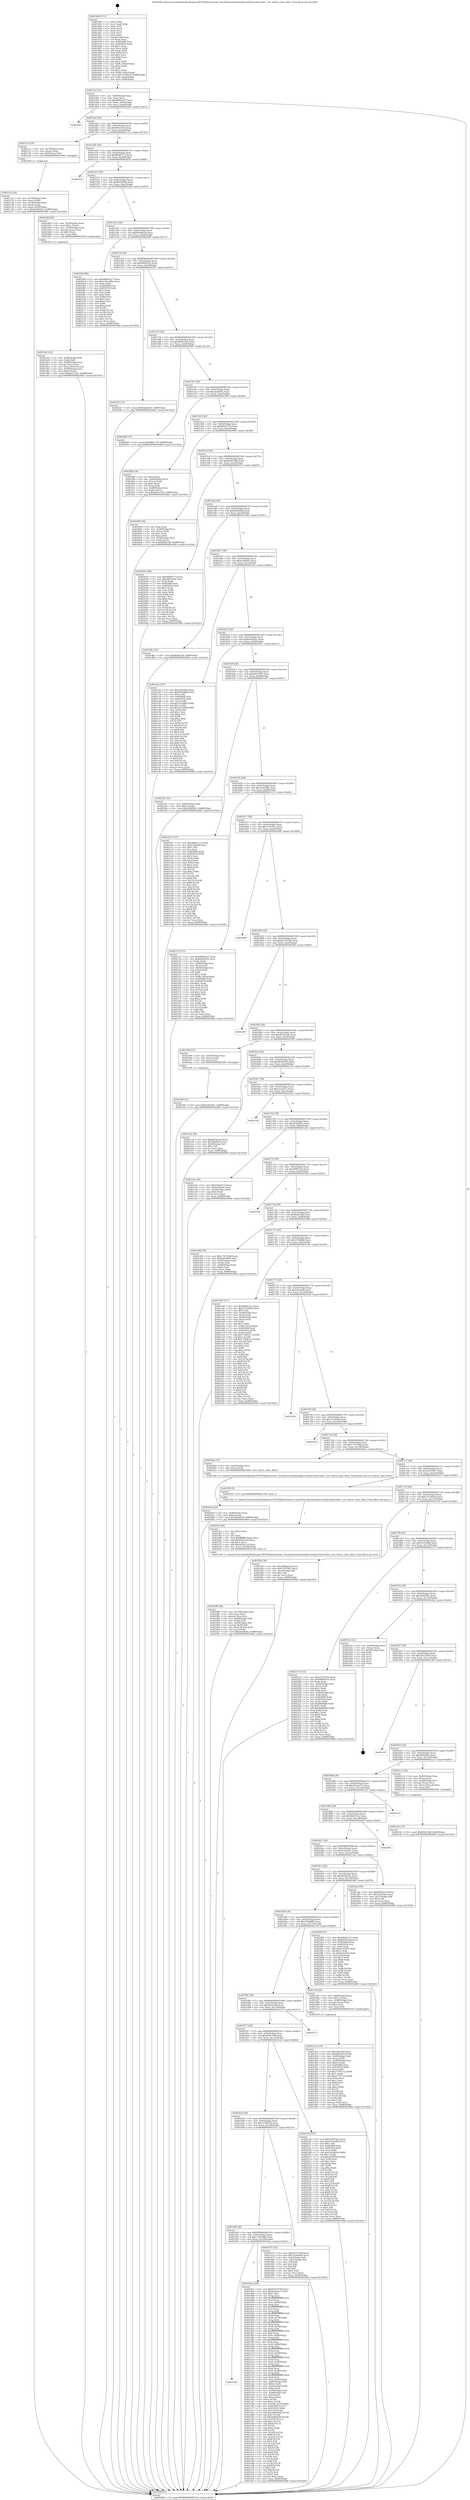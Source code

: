 digraph "0x401460" {
  label = "0x401460 (/mnt/c/Users/mathe/Desktop/tcc/POCII/binaries/extr_linuxdriversmediausbpvrusb2pvrusb2-hdw.c_ctrl_stdcur_clear_dirty_Final-ollvm.out::main(0))"
  labelloc = "t"
  node[shape=record]

  Entry [label="",width=0.3,height=0.3,shape=circle,fillcolor=black,style=filled]
  "0x4014cf" [label="{
     0x4014cf [32]\l
     | [instrs]\l
     &nbsp;&nbsp;0x4014cf \<+6\>: mov -0x88(%rbp),%eax\l
     &nbsp;&nbsp;0x4014d5 \<+2\>: mov %eax,%ecx\l
     &nbsp;&nbsp;0x4014d7 \<+6\>: sub $0x8080ea27,%ecx\l
     &nbsp;&nbsp;0x4014dd \<+6\>: mov %eax,-0x9c(%rbp)\l
     &nbsp;&nbsp;0x4014e3 \<+6\>: mov %ecx,-0xa0(%rbp)\l
     &nbsp;&nbsp;0x4014e9 \<+6\>: je 0000000000402443 \<main+0xfe3\>\l
  }"]
  "0x402443" [label="{
     0x402443\l
  }", style=dashed]
  "0x4014ef" [label="{
     0x4014ef [28]\l
     | [instrs]\l
     &nbsp;&nbsp;0x4014ef \<+5\>: jmp 00000000004014f4 \<main+0x94\>\l
     &nbsp;&nbsp;0x4014f4 \<+6\>: mov -0x9c(%rbp),%eax\l
     &nbsp;&nbsp;0x4014fa \<+5\>: sub $0x8481fa7d,%eax\l
     &nbsp;&nbsp;0x4014ff \<+6\>: mov %eax,-0xa4(%rbp)\l
     &nbsp;&nbsp;0x401505 \<+6\>: je 0000000000401c1e \<main+0x7be\>\l
  }"]
  Exit [label="",width=0.3,height=0.3,shape=circle,fillcolor=black,style=filled,peripheries=2]
  "0x401c1e" [label="{
     0x401c1e [16]\l
     | [instrs]\l
     &nbsp;&nbsp;0x401c1e \<+4\>: mov -0x78(%rbp),%rax\l
     &nbsp;&nbsp;0x401c22 \<+3\>: mov (%rax),%rax\l
     &nbsp;&nbsp;0x401c25 \<+4\>: mov 0x8(%rax),%rdi\l
     &nbsp;&nbsp;0x401c29 \<+5\>: call 0000000000401060 \<atoi@plt\>\l
     | [calls]\l
     &nbsp;&nbsp;0x401060 \{1\} (unknown)\l
  }"]
  "0x40150b" [label="{
     0x40150b [28]\l
     | [instrs]\l
     &nbsp;&nbsp;0x40150b \<+5\>: jmp 0000000000401510 \<main+0xb0\>\l
     &nbsp;&nbsp;0x401510 \<+6\>: mov -0x9c(%rbp),%eax\l
     &nbsp;&nbsp;0x401516 \<+5\>: sub $0x88dd5173,%eax\l
     &nbsp;&nbsp;0x40151b \<+6\>: mov %eax,-0xa8(%rbp)\l
     &nbsp;&nbsp;0x401521 \<+6\>: je 0000000000402434 \<main+0xfd4\>\l
  }"]
  "0x40230f" [label="{
     0x40230f [15]\l
     | [instrs]\l
     &nbsp;&nbsp;0x40230f \<+10\>: movl $0xbcb626d1,-0x88(%rbp)\l
     &nbsp;&nbsp;0x402319 \<+5\>: jmp 000000000040248d \<main+0x102d\>\l
  }"]
  "0x402434" [label="{
     0x402434\l
  }", style=dashed]
  "0x401527" [label="{
     0x401527 [28]\l
     | [instrs]\l
     &nbsp;&nbsp;0x401527 \<+5\>: jmp 000000000040152c \<main+0xcc\>\l
     &nbsp;&nbsp;0x40152c \<+6\>: mov -0x9c(%rbp),%eax\l
     &nbsp;&nbsp;0x401532 \<+5\>: sub $0x8e03fdd0,%eax\l
     &nbsp;&nbsp;0x401537 \<+6\>: mov %eax,-0xac(%rbp)\l
     &nbsp;&nbsp;0x40153d \<+6\>: je 0000000000401dbf \<main+0x95f\>\l
  }"]
  "0x4021dc" [label="{
     0x4021dc [15]\l
     | [instrs]\l
     &nbsp;&nbsp;0x4021dc \<+10\>: movl $0x699e7e8f,-0x88(%rbp)\l
     &nbsp;&nbsp;0x4021e6 \<+5\>: jmp 000000000040248d \<main+0x102d\>\l
  }"]
  "0x401dbf" [label="{
     0x401dbf [29]\l
     | [instrs]\l
     &nbsp;&nbsp;0x401dbf \<+4\>: mov -0x50(%rbp),%rax\l
     &nbsp;&nbsp;0x401dc3 \<+6\>: movl $0x1,(%rax)\l
     &nbsp;&nbsp;0x401dc9 \<+4\>: mov -0x50(%rbp),%rax\l
     &nbsp;&nbsp;0x401dcd \<+3\>: movslq (%rax),%rax\l
     &nbsp;&nbsp;0x401dd0 \<+4\>: shl $0x3,%rax\l
     &nbsp;&nbsp;0x401dd4 \<+3\>: mov %rax,%rdi\l
     &nbsp;&nbsp;0x401dd7 \<+5\>: call 0000000000401050 \<malloc@plt\>\l
     | [calls]\l
     &nbsp;&nbsp;0x401050 \{1\} (unknown)\l
  }"]
  "0x401543" [label="{
     0x401543 [28]\l
     | [instrs]\l
     &nbsp;&nbsp;0x401543 \<+5\>: jmp 0000000000401548 \<main+0xe8\>\l
     &nbsp;&nbsp;0x401548 \<+6\>: mov -0x9c(%rbp),%eax\l
     &nbsp;&nbsp;0x40154e \<+5\>: sub $0x9ba8de50,%eax\l
     &nbsp;&nbsp;0x401553 \<+6\>: mov %eax,-0xb0(%rbp)\l
     &nbsp;&nbsp;0x401559 \<+6\>: je 00000000004020df \<main+0xc7f\>\l
  }"]
  "0x4020c6" [label="{
     0x4020c6 [25]\l
     | [instrs]\l
     &nbsp;&nbsp;0x4020c6 \<+4\>: mov -0x40(%rbp),%rax\l
     &nbsp;&nbsp;0x4020ca \<+6\>: movl $0x0,(%rax)\l
     &nbsp;&nbsp;0x4020d0 \<+10\>: movl $0x9ba8de50,-0x88(%rbp)\l
     &nbsp;&nbsp;0x4020da \<+5\>: jmp 000000000040248d \<main+0x102d\>\l
  }"]
  "0x4020df" [label="{
     0x4020df [86]\l
     | [instrs]\l
     &nbsp;&nbsp;0x4020df \<+5\>: mov $0x8080ea27,%eax\l
     &nbsp;&nbsp;0x4020e4 \<+5\>: mov $0xc34ee86a,%ecx\l
     &nbsp;&nbsp;0x4020e9 \<+2\>: xor %edx,%edx\l
     &nbsp;&nbsp;0x4020eb \<+7\>: mov 0x405068,%esi\l
     &nbsp;&nbsp;0x4020f2 \<+7\>: mov 0x405054,%edi\l
     &nbsp;&nbsp;0x4020f9 \<+3\>: sub $0x1,%edx\l
     &nbsp;&nbsp;0x4020fc \<+3\>: mov %esi,%r8d\l
     &nbsp;&nbsp;0x4020ff \<+3\>: add %edx,%r8d\l
     &nbsp;&nbsp;0x402102 \<+4\>: imul %r8d,%esi\l
     &nbsp;&nbsp;0x402106 \<+3\>: and $0x1,%esi\l
     &nbsp;&nbsp;0x402109 \<+3\>: cmp $0x0,%esi\l
     &nbsp;&nbsp;0x40210c \<+4\>: sete %r9b\l
     &nbsp;&nbsp;0x402110 \<+3\>: cmp $0xa,%edi\l
     &nbsp;&nbsp;0x402113 \<+4\>: setl %r10b\l
     &nbsp;&nbsp;0x402117 \<+3\>: mov %r9b,%r11b\l
     &nbsp;&nbsp;0x40211a \<+3\>: and %r10b,%r11b\l
     &nbsp;&nbsp;0x40211d \<+3\>: xor %r10b,%r9b\l
     &nbsp;&nbsp;0x402120 \<+3\>: or %r9b,%r11b\l
     &nbsp;&nbsp;0x402123 \<+4\>: test $0x1,%r11b\l
     &nbsp;&nbsp;0x402127 \<+3\>: cmovne %ecx,%eax\l
     &nbsp;&nbsp;0x40212a \<+6\>: mov %eax,-0x88(%rbp)\l
     &nbsp;&nbsp;0x402130 \<+5\>: jmp 000000000040248d \<main+0x102d\>\l
  }"]
  "0x40155f" [label="{
     0x40155f [28]\l
     | [instrs]\l
     &nbsp;&nbsp;0x40155f \<+5\>: jmp 0000000000401564 \<main+0x104\>\l
     &nbsp;&nbsp;0x401564 \<+6\>: mov -0x9c(%rbp),%eax\l
     &nbsp;&nbsp;0x40156a \<+5\>: sub $0x9f0891b5,%eax\l
     &nbsp;&nbsp;0x40156f \<+6\>: mov %eax,-0xb4(%rbp)\l
     &nbsp;&nbsp;0x401575 \<+6\>: je 00000000004022f1 \<main+0xe91\>\l
  }"]
  "0x401f86" [label="{
     0x401f86 [48]\l
     | [instrs]\l
     &nbsp;&nbsp;0x401f86 \<+6\>: mov -0x148(%rbp),%ecx\l
     &nbsp;&nbsp;0x401f8c \<+3\>: imul %eax,%ecx\l
     &nbsp;&nbsp;0x401f8f \<+3\>: movslq %ecx,%rsi\l
     &nbsp;&nbsp;0x401f92 \<+4\>: mov -0x60(%rbp),%rdi\l
     &nbsp;&nbsp;0x401f96 \<+3\>: mov (%rdi),%rdi\l
     &nbsp;&nbsp;0x401f99 \<+4\>: mov -0x58(%rbp),%r8\l
     &nbsp;&nbsp;0x401f9d \<+3\>: movslq (%r8),%r8\l
     &nbsp;&nbsp;0x401fa0 \<+4\>: mov (%rdi,%r8,8),%rdi\l
     &nbsp;&nbsp;0x401fa4 \<+3\>: mov %rsi,(%rdi)\l
     &nbsp;&nbsp;0x401fa7 \<+10\>: movl $0xabedfc6a,-0x88(%rbp)\l
     &nbsp;&nbsp;0x401fb1 \<+5\>: jmp 000000000040248d \<main+0x102d\>\l
  }"]
  "0x4022f1" [label="{
     0x4022f1 [15]\l
     | [instrs]\l
     &nbsp;&nbsp;0x4022f1 \<+10\>: movl $0x9ba8de50,-0x88(%rbp)\l
     &nbsp;&nbsp;0x4022fb \<+5\>: jmp 000000000040248d \<main+0x102d\>\l
  }"]
  "0x40157b" [label="{
     0x40157b [28]\l
     | [instrs]\l
     &nbsp;&nbsp;0x40157b \<+5\>: jmp 0000000000401580 \<main+0x120\>\l
     &nbsp;&nbsp;0x401580 \<+6\>: mov -0x9c(%rbp),%eax\l
     &nbsp;&nbsp;0x401586 \<+5\>: sub $0xa80555e0,%eax\l
     &nbsp;&nbsp;0x40158b \<+6\>: mov %eax,-0xb8(%rbp)\l
     &nbsp;&nbsp;0x401591 \<+6\>: je 0000000000402089 \<main+0xc29\>\l
  }"]
  "0x401f5e" [label="{
     0x401f5e [40]\l
     | [instrs]\l
     &nbsp;&nbsp;0x401f5e \<+5\>: mov $0x2,%ecx\l
     &nbsp;&nbsp;0x401f63 \<+1\>: cltd\l
     &nbsp;&nbsp;0x401f64 \<+2\>: idiv %ecx\l
     &nbsp;&nbsp;0x401f66 \<+6\>: imul $0xfffffffe,%edx,%ecx\l
     &nbsp;&nbsp;0x401f6c \<+6\>: sub $0x9d54c229,%ecx\l
     &nbsp;&nbsp;0x401f72 \<+3\>: add $0x1,%ecx\l
     &nbsp;&nbsp;0x401f75 \<+6\>: add $0x9d54c229,%ecx\l
     &nbsp;&nbsp;0x401f7b \<+6\>: mov %ecx,-0x148(%rbp)\l
     &nbsp;&nbsp;0x401f81 \<+5\>: call 0000000000401160 \<next_i\>\l
     | [calls]\l
     &nbsp;&nbsp;0x401160 \{1\} (/mnt/c/Users/mathe/Desktop/tcc/POCII/binaries/extr_linuxdriversmediausbpvrusb2pvrusb2-hdw.c_ctrl_stdcur_clear_dirty_Final-ollvm.out::next_i)\l
  }"]
  "0x402089" [label="{
     0x402089 [15]\l
     | [instrs]\l
     &nbsp;&nbsp;0x402089 \<+10\>: movl $0xb08ec778,-0x88(%rbp)\l
     &nbsp;&nbsp;0x402093 \<+5\>: jmp 000000000040248d \<main+0x102d\>\l
  }"]
  "0x401597" [label="{
     0x401597 [28]\l
     | [instrs]\l
     &nbsp;&nbsp;0x401597 \<+5\>: jmp 000000000040159c \<main+0x13c\>\l
     &nbsp;&nbsp;0x40159c \<+6\>: mov -0x9c(%rbp),%eax\l
     &nbsp;&nbsp;0x4015a2 \<+5\>: sub $0xabedfc6a,%eax\l
     &nbsp;&nbsp;0x4015a7 \<+6\>: mov %eax,-0xbc(%rbp)\l
     &nbsp;&nbsp;0x4015ad \<+6\>: je 0000000000401fb6 \<main+0xb56\>\l
  }"]
  "0x401ddc" [label="{
     0x401ddc [43]\l
     | [instrs]\l
     &nbsp;&nbsp;0x401ddc \<+4\>: mov -0x60(%rbp),%rdi\l
     &nbsp;&nbsp;0x401de0 \<+3\>: mov (%rdi),%rdi\l
     &nbsp;&nbsp;0x401de3 \<+4\>: mov -0x58(%rbp),%rcx\l
     &nbsp;&nbsp;0x401de7 \<+3\>: movslq (%rcx),%rcx\l
     &nbsp;&nbsp;0x401dea \<+4\>: mov %rax,(%rdi,%rcx,8)\l
     &nbsp;&nbsp;0x401dee \<+4\>: mov -0x48(%rbp),%rax\l
     &nbsp;&nbsp;0x401df2 \<+6\>: movl $0x0,(%rax)\l
     &nbsp;&nbsp;0x401df8 \<+10\>: movl $0xbe911df2,-0x88(%rbp)\l
     &nbsp;&nbsp;0x401e02 \<+5\>: jmp 000000000040248d \<main+0x102d\>\l
  }"]
  "0x401fb6" [label="{
     0x401fb6 [34]\l
     | [instrs]\l
     &nbsp;&nbsp;0x401fb6 \<+2\>: xor %eax,%eax\l
     &nbsp;&nbsp;0x401fb8 \<+4\>: mov -0x48(%rbp),%rcx\l
     &nbsp;&nbsp;0x401fbc \<+2\>: mov (%rcx),%edx\l
     &nbsp;&nbsp;0x401fbe \<+3\>: sub $0x1,%eax\l
     &nbsp;&nbsp;0x401fc1 \<+2\>: sub %eax,%edx\l
     &nbsp;&nbsp;0x401fc3 \<+4\>: mov -0x48(%rbp),%rcx\l
     &nbsp;&nbsp;0x401fc7 \<+2\>: mov %edx,(%rcx)\l
     &nbsp;&nbsp;0x401fc9 \<+10\>: movl $0xbe911df2,-0x88(%rbp)\l
     &nbsp;&nbsp;0x401fd3 \<+5\>: jmp 000000000040248d \<main+0x102d\>\l
  }"]
  "0x4015b3" [label="{
     0x4015b3 [28]\l
     | [instrs]\l
     &nbsp;&nbsp;0x4015b3 \<+5\>: jmp 00000000004015b8 \<main+0x158\>\l
     &nbsp;&nbsp;0x4015b8 \<+6\>: mov -0x9c(%rbp),%eax\l
     &nbsp;&nbsp;0x4015be \<+5\>: sub $0xb08ec778,%eax\l
     &nbsp;&nbsp;0x4015c3 \<+6\>: mov %eax,-0xc0(%rbp)\l
     &nbsp;&nbsp;0x4015c9 \<+6\>: je 0000000000402098 \<main+0xc38\>\l
  }"]
  "0x401d1a" [label="{
     0x401d1a [114]\l
     | [instrs]\l
     &nbsp;&nbsp;0x401d1a \<+5\>: mov $0x54eeeb0,%ecx\l
     &nbsp;&nbsp;0x401d1f \<+5\>: mov $0xb854a8ef,%edx\l
     &nbsp;&nbsp;0x401d24 \<+4\>: mov -0x60(%rbp),%rdi\l
     &nbsp;&nbsp;0x401d28 \<+3\>: mov %rax,(%rdi)\l
     &nbsp;&nbsp;0x401d2b \<+4\>: mov -0x58(%rbp),%rax\l
     &nbsp;&nbsp;0x401d2f \<+6\>: movl $0x0,(%rax)\l
     &nbsp;&nbsp;0x401d35 \<+7\>: mov 0x405068,%esi\l
     &nbsp;&nbsp;0x401d3c \<+8\>: mov 0x405054,%r8d\l
     &nbsp;&nbsp;0x401d44 \<+3\>: mov %esi,%r9d\l
     &nbsp;&nbsp;0x401d47 \<+7\>: sub $0x277971ea,%r9d\l
     &nbsp;&nbsp;0x401d4e \<+4\>: sub $0x1,%r9d\l
     &nbsp;&nbsp;0x401d52 \<+7\>: add $0x277971ea,%r9d\l
     &nbsp;&nbsp;0x401d59 \<+4\>: imul %r9d,%esi\l
     &nbsp;&nbsp;0x401d5d \<+3\>: and $0x1,%esi\l
     &nbsp;&nbsp;0x401d60 \<+3\>: cmp $0x0,%esi\l
     &nbsp;&nbsp;0x401d63 \<+4\>: sete %r10b\l
     &nbsp;&nbsp;0x401d67 \<+4\>: cmp $0xa,%r8d\l
     &nbsp;&nbsp;0x401d6b \<+4\>: setl %r11b\l
     &nbsp;&nbsp;0x401d6f \<+3\>: mov %r10b,%bl\l
     &nbsp;&nbsp;0x401d72 \<+3\>: and %r11b,%bl\l
     &nbsp;&nbsp;0x401d75 \<+3\>: xor %r11b,%r10b\l
     &nbsp;&nbsp;0x401d78 \<+3\>: or %r10b,%bl\l
     &nbsp;&nbsp;0x401d7b \<+3\>: test $0x1,%bl\l
     &nbsp;&nbsp;0x401d7e \<+3\>: cmovne %edx,%ecx\l
     &nbsp;&nbsp;0x401d81 \<+6\>: mov %ecx,-0x88(%rbp)\l
     &nbsp;&nbsp;0x401d87 \<+5\>: jmp 000000000040248d \<main+0x102d\>\l
  }"]
  "0x402098" [label="{
     0x402098 [34]\l
     | [instrs]\l
     &nbsp;&nbsp;0x402098 \<+2\>: xor %eax,%eax\l
     &nbsp;&nbsp;0x40209a \<+4\>: mov -0x58(%rbp),%rcx\l
     &nbsp;&nbsp;0x40209e \<+2\>: mov (%rcx),%edx\l
     &nbsp;&nbsp;0x4020a0 \<+3\>: sub $0x1,%eax\l
     &nbsp;&nbsp;0x4020a3 \<+2\>: sub %eax,%edx\l
     &nbsp;&nbsp;0x4020a5 \<+4\>: mov -0x58(%rbp),%rcx\l
     &nbsp;&nbsp;0x4020a9 \<+2\>: mov %edx,(%rcx)\l
     &nbsp;&nbsp;0x4020ab \<+10\>: movl $0xffa8b1d6,-0x88(%rbp)\l
     &nbsp;&nbsp;0x4020b5 \<+5\>: jmp 000000000040248d \<main+0x102d\>\l
  }"]
  "0x4015cf" [label="{
     0x4015cf [28]\l
     | [instrs]\l
     &nbsp;&nbsp;0x4015cf \<+5\>: jmp 00000000004015d4 \<main+0x174\>\l
     &nbsp;&nbsp;0x4015d4 \<+6\>: mov -0x9c(%rbp),%eax\l
     &nbsp;&nbsp;0x4015da \<+5\>: sub $0xb09224dd,%eax\l
     &nbsp;&nbsp;0x4015df \<+6\>: mov %eax,-0xc4(%rbp)\l
     &nbsp;&nbsp;0x4015e5 \<+6\>: je 0000000000402033 \<main+0xbd3\>\l
  }"]
  "0x401c2e" [label="{
     0x401c2e [30]\l
     | [instrs]\l
     &nbsp;&nbsp;0x401c2e \<+4\>: mov -0x70(%rbp),%rdi\l
     &nbsp;&nbsp;0x401c32 \<+2\>: mov %eax,(%rdi)\l
     &nbsp;&nbsp;0x401c34 \<+4\>: mov -0x70(%rbp),%rdi\l
     &nbsp;&nbsp;0x401c38 \<+2\>: mov (%rdi),%eax\l
     &nbsp;&nbsp;0x401c3a \<+3\>: mov %eax,-0x30(%rbp)\l
     &nbsp;&nbsp;0x401c3d \<+10\>: movl $0xe6392632,-0x88(%rbp)\l
     &nbsp;&nbsp;0x401c47 \<+5\>: jmp 000000000040248d \<main+0x102d\>\l
  }"]
  "0x402033" [label="{
     0x402033 [86]\l
     | [instrs]\l
     &nbsp;&nbsp;0x402033 \<+5\>: mov $0x88dd5173,%eax\l
     &nbsp;&nbsp;0x402038 \<+5\>: mov $0xa80555e0,%ecx\l
     &nbsp;&nbsp;0x40203d \<+2\>: xor %edx,%edx\l
     &nbsp;&nbsp;0x40203f \<+7\>: mov 0x405068,%esi\l
     &nbsp;&nbsp;0x402046 \<+7\>: mov 0x405054,%edi\l
     &nbsp;&nbsp;0x40204d \<+3\>: sub $0x1,%edx\l
     &nbsp;&nbsp;0x402050 \<+3\>: mov %esi,%r8d\l
     &nbsp;&nbsp;0x402053 \<+3\>: add %edx,%r8d\l
     &nbsp;&nbsp;0x402056 \<+4\>: imul %r8d,%esi\l
     &nbsp;&nbsp;0x40205a \<+3\>: and $0x1,%esi\l
     &nbsp;&nbsp;0x40205d \<+3\>: cmp $0x0,%esi\l
     &nbsp;&nbsp;0x402060 \<+4\>: sete %r9b\l
     &nbsp;&nbsp;0x402064 \<+3\>: cmp $0xa,%edi\l
     &nbsp;&nbsp;0x402067 \<+4\>: setl %r10b\l
     &nbsp;&nbsp;0x40206b \<+3\>: mov %r9b,%r11b\l
     &nbsp;&nbsp;0x40206e \<+3\>: and %r10b,%r11b\l
     &nbsp;&nbsp;0x402071 \<+3\>: xor %r10b,%r9b\l
     &nbsp;&nbsp;0x402074 \<+3\>: or %r9b,%r11b\l
     &nbsp;&nbsp;0x402077 \<+4\>: test $0x1,%r11b\l
     &nbsp;&nbsp;0x40207b \<+3\>: cmovne %ecx,%eax\l
     &nbsp;&nbsp;0x40207e \<+6\>: mov %eax,-0x88(%rbp)\l
     &nbsp;&nbsp;0x402084 \<+5\>: jmp 000000000040248d \<main+0x102d\>\l
  }"]
  "0x4015eb" [label="{
     0x4015eb [28]\l
     | [instrs]\l
     &nbsp;&nbsp;0x4015eb \<+5\>: jmp 00000000004015f0 \<main+0x190\>\l
     &nbsp;&nbsp;0x4015f0 \<+6\>: mov -0x9c(%rbp),%eax\l
     &nbsp;&nbsp;0x4015f6 \<+5\>: sub $0xb854a8ef,%eax\l
     &nbsp;&nbsp;0x4015fb \<+6\>: mov %eax,-0xc8(%rbp)\l
     &nbsp;&nbsp;0x401601 \<+6\>: je 0000000000401d8c \<main+0x92c\>\l
  }"]
  "0x40196b" [label="{
     0x40196b\l
  }", style=dashed]
  "0x401d8c" [label="{
     0x401d8c [15]\l
     | [instrs]\l
     &nbsp;&nbsp;0x401d8c \<+10\>: movl $0xffa8b1d6,-0x88(%rbp)\l
     &nbsp;&nbsp;0x401d96 \<+5\>: jmp 000000000040248d \<main+0x102d\>\l
  }"]
  "0x401607" [label="{
     0x401607 [28]\l
     | [instrs]\l
     &nbsp;&nbsp;0x401607 \<+5\>: jmp 000000000040160c \<main+0x1ac\>\l
     &nbsp;&nbsp;0x40160c \<+6\>: mov -0x9c(%rbp),%eax\l
     &nbsp;&nbsp;0x401612 \<+5\>: sub $0xbc3f0a81,%eax\l
     &nbsp;&nbsp;0x401617 \<+6\>: mov %eax,-0xcc(%rbp)\l
     &nbsp;&nbsp;0x40161d \<+6\>: je 0000000000401c6a \<main+0x80a\>\l
  }"]
  "0x4019aa" [label="{
     0x4019aa [336]\l
     | [instrs]\l
     &nbsp;&nbsp;0x4019aa \<+5\>: mov $0xd25197d0,%eax\l
     &nbsp;&nbsp;0x4019af \<+5\>: mov $0x4c9a1dc1,%ecx\l
     &nbsp;&nbsp;0x4019b4 \<+2\>: mov $0x1,%dl\l
     &nbsp;&nbsp;0x4019b6 \<+3\>: mov %rsp,%rsi\l
     &nbsp;&nbsp;0x4019b9 \<+4\>: add $0xfffffffffffffff0,%rsi\l
     &nbsp;&nbsp;0x4019bd \<+3\>: mov %rsi,%rsp\l
     &nbsp;&nbsp;0x4019c0 \<+4\>: mov %rsi,-0x80(%rbp)\l
     &nbsp;&nbsp;0x4019c4 \<+3\>: mov %rsp,%rsi\l
     &nbsp;&nbsp;0x4019c7 \<+4\>: add $0xfffffffffffffff0,%rsi\l
     &nbsp;&nbsp;0x4019cb \<+3\>: mov %rsi,%rsp\l
     &nbsp;&nbsp;0x4019ce \<+3\>: mov %rsp,%rdi\l
     &nbsp;&nbsp;0x4019d1 \<+4\>: add $0xfffffffffffffff0,%rdi\l
     &nbsp;&nbsp;0x4019d5 \<+3\>: mov %rdi,%rsp\l
     &nbsp;&nbsp;0x4019d8 \<+4\>: mov %rdi,-0x78(%rbp)\l
     &nbsp;&nbsp;0x4019dc \<+3\>: mov %rsp,%rdi\l
     &nbsp;&nbsp;0x4019df \<+4\>: add $0xfffffffffffffff0,%rdi\l
     &nbsp;&nbsp;0x4019e3 \<+3\>: mov %rdi,%rsp\l
     &nbsp;&nbsp;0x4019e6 \<+4\>: mov %rdi,-0x70(%rbp)\l
     &nbsp;&nbsp;0x4019ea \<+3\>: mov %rsp,%rdi\l
     &nbsp;&nbsp;0x4019ed \<+4\>: add $0xfffffffffffffff0,%rdi\l
     &nbsp;&nbsp;0x4019f1 \<+3\>: mov %rdi,%rsp\l
     &nbsp;&nbsp;0x4019f4 \<+4\>: mov %rdi,-0x68(%rbp)\l
     &nbsp;&nbsp;0x4019f8 \<+3\>: mov %rsp,%rdi\l
     &nbsp;&nbsp;0x4019fb \<+4\>: add $0xfffffffffffffff0,%rdi\l
     &nbsp;&nbsp;0x4019ff \<+3\>: mov %rdi,%rsp\l
     &nbsp;&nbsp;0x401a02 \<+4\>: mov %rdi,-0x60(%rbp)\l
     &nbsp;&nbsp;0x401a06 \<+3\>: mov %rsp,%rdi\l
     &nbsp;&nbsp;0x401a09 \<+4\>: add $0xfffffffffffffff0,%rdi\l
     &nbsp;&nbsp;0x401a0d \<+3\>: mov %rdi,%rsp\l
     &nbsp;&nbsp;0x401a10 \<+4\>: mov %rdi,-0x58(%rbp)\l
     &nbsp;&nbsp;0x401a14 \<+3\>: mov %rsp,%rdi\l
     &nbsp;&nbsp;0x401a17 \<+4\>: add $0xfffffffffffffff0,%rdi\l
     &nbsp;&nbsp;0x401a1b \<+3\>: mov %rdi,%rsp\l
     &nbsp;&nbsp;0x401a1e \<+4\>: mov %rdi,-0x50(%rbp)\l
     &nbsp;&nbsp;0x401a22 \<+3\>: mov %rsp,%rdi\l
     &nbsp;&nbsp;0x401a25 \<+4\>: add $0xfffffffffffffff0,%rdi\l
     &nbsp;&nbsp;0x401a29 \<+3\>: mov %rdi,%rsp\l
     &nbsp;&nbsp;0x401a2c \<+4\>: mov %rdi,-0x48(%rbp)\l
     &nbsp;&nbsp;0x401a30 \<+3\>: mov %rsp,%rdi\l
     &nbsp;&nbsp;0x401a33 \<+4\>: add $0xfffffffffffffff0,%rdi\l
     &nbsp;&nbsp;0x401a37 \<+3\>: mov %rdi,%rsp\l
     &nbsp;&nbsp;0x401a3a \<+4\>: mov %rdi,-0x40(%rbp)\l
     &nbsp;&nbsp;0x401a3e \<+4\>: mov -0x80(%rbp),%rdi\l
     &nbsp;&nbsp;0x401a42 \<+6\>: movl $0x0,(%rdi)\l
     &nbsp;&nbsp;0x401a48 \<+7\>: mov -0x8c(%rbp),%r8d\l
     &nbsp;&nbsp;0x401a4f \<+3\>: mov %r8d,(%rsi)\l
     &nbsp;&nbsp;0x401a52 \<+4\>: mov -0x78(%rbp),%rdi\l
     &nbsp;&nbsp;0x401a56 \<+7\>: mov -0x98(%rbp),%r9\l
     &nbsp;&nbsp;0x401a5d \<+3\>: mov %r9,(%rdi)\l
     &nbsp;&nbsp;0x401a60 \<+3\>: cmpl $0x2,(%rsi)\l
     &nbsp;&nbsp;0x401a63 \<+4\>: setne %r10b\l
     &nbsp;&nbsp;0x401a67 \<+4\>: and $0x1,%r10b\l
     &nbsp;&nbsp;0x401a6b \<+4\>: mov %r10b,-0x31(%rbp)\l
     &nbsp;&nbsp;0x401a6f \<+8\>: mov 0x405068,%r11d\l
     &nbsp;&nbsp;0x401a77 \<+7\>: mov 0x405054,%ebx\l
     &nbsp;&nbsp;0x401a7e \<+3\>: mov %r11d,%r14d\l
     &nbsp;&nbsp;0x401a81 \<+7\>: add $0xdafbd294,%r14d\l
     &nbsp;&nbsp;0x401a88 \<+4\>: sub $0x1,%r14d\l
     &nbsp;&nbsp;0x401a8c \<+7\>: sub $0xdafbd294,%r14d\l
     &nbsp;&nbsp;0x401a93 \<+4\>: imul %r14d,%r11d\l
     &nbsp;&nbsp;0x401a97 \<+4\>: and $0x1,%r11d\l
     &nbsp;&nbsp;0x401a9b \<+4\>: cmp $0x0,%r11d\l
     &nbsp;&nbsp;0x401a9f \<+4\>: sete %r10b\l
     &nbsp;&nbsp;0x401aa3 \<+3\>: cmp $0xa,%ebx\l
     &nbsp;&nbsp;0x401aa6 \<+4\>: setl %r15b\l
     &nbsp;&nbsp;0x401aaa \<+3\>: mov %r10b,%r12b\l
     &nbsp;&nbsp;0x401aad \<+4\>: xor $0xff,%r12b\l
     &nbsp;&nbsp;0x401ab1 \<+3\>: mov %r15b,%r13b\l
     &nbsp;&nbsp;0x401ab4 \<+4\>: xor $0xff,%r13b\l
     &nbsp;&nbsp;0x401ab8 \<+3\>: xor $0x1,%dl\l
     &nbsp;&nbsp;0x401abb \<+3\>: mov %r12b,%sil\l
     &nbsp;&nbsp;0x401abe \<+4\>: and $0xff,%sil\l
     &nbsp;&nbsp;0x401ac2 \<+3\>: and %dl,%r10b\l
     &nbsp;&nbsp;0x401ac5 \<+3\>: mov %r13b,%dil\l
     &nbsp;&nbsp;0x401ac8 \<+4\>: and $0xff,%dil\l
     &nbsp;&nbsp;0x401acc \<+3\>: and %dl,%r15b\l
     &nbsp;&nbsp;0x401acf \<+3\>: or %r10b,%sil\l
     &nbsp;&nbsp;0x401ad2 \<+3\>: or %r15b,%dil\l
     &nbsp;&nbsp;0x401ad5 \<+3\>: xor %dil,%sil\l
     &nbsp;&nbsp;0x401ad8 \<+3\>: or %r13b,%r12b\l
     &nbsp;&nbsp;0x401adb \<+4\>: xor $0xff,%r12b\l
     &nbsp;&nbsp;0x401adf \<+3\>: or $0x1,%dl\l
     &nbsp;&nbsp;0x401ae2 \<+3\>: and %dl,%r12b\l
     &nbsp;&nbsp;0x401ae5 \<+3\>: or %r12b,%sil\l
     &nbsp;&nbsp;0x401ae8 \<+4\>: test $0x1,%sil\l
     &nbsp;&nbsp;0x401aec \<+3\>: cmovne %ecx,%eax\l
     &nbsp;&nbsp;0x401aef \<+6\>: mov %eax,-0x88(%rbp)\l
     &nbsp;&nbsp;0x401af5 \<+5\>: jmp 000000000040248d \<main+0x102d\>\l
  }"]
  "0x401c6a" [label="{
     0x401c6a [147]\l
     | [instrs]\l
     &nbsp;&nbsp;0x401c6a \<+5\>: mov $0x54eeeb0,%eax\l
     &nbsp;&nbsp;0x401c6f \<+5\>: mov $0x594a8f84,%ecx\l
     &nbsp;&nbsp;0x401c74 \<+2\>: mov $0x1,%dl\l
     &nbsp;&nbsp;0x401c76 \<+7\>: mov 0x405068,%esi\l
     &nbsp;&nbsp;0x401c7d \<+7\>: mov 0x405054,%edi\l
     &nbsp;&nbsp;0x401c84 \<+3\>: mov %esi,%r8d\l
     &nbsp;&nbsp;0x401c87 \<+7\>: sub $0x761af6bf,%r8d\l
     &nbsp;&nbsp;0x401c8e \<+4\>: sub $0x1,%r8d\l
     &nbsp;&nbsp;0x401c92 \<+7\>: add $0x761af6bf,%r8d\l
     &nbsp;&nbsp;0x401c99 \<+4\>: imul %r8d,%esi\l
     &nbsp;&nbsp;0x401c9d \<+3\>: and $0x1,%esi\l
     &nbsp;&nbsp;0x401ca0 \<+3\>: cmp $0x0,%esi\l
     &nbsp;&nbsp;0x401ca3 \<+4\>: sete %r9b\l
     &nbsp;&nbsp;0x401ca7 \<+3\>: cmp $0xa,%edi\l
     &nbsp;&nbsp;0x401caa \<+4\>: setl %r10b\l
     &nbsp;&nbsp;0x401cae \<+3\>: mov %r9b,%r11b\l
     &nbsp;&nbsp;0x401cb1 \<+4\>: xor $0xff,%r11b\l
     &nbsp;&nbsp;0x401cb5 \<+3\>: mov %r10b,%bl\l
     &nbsp;&nbsp;0x401cb8 \<+3\>: xor $0xff,%bl\l
     &nbsp;&nbsp;0x401cbb \<+3\>: xor $0x0,%dl\l
     &nbsp;&nbsp;0x401cbe \<+3\>: mov %r11b,%r14b\l
     &nbsp;&nbsp;0x401cc1 \<+4\>: and $0x0,%r14b\l
     &nbsp;&nbsp;0x401cc5 \<+3\>: and %dl,%r9b\l
     &nbsp;&nbsp;0x401cc8 \<+3\>: mov %bl,%r15b\l
     &nbsp;&nbsp;0x401ccb \<+4\>: and $0x0,%r15b\l
     &nbsp;&nbsp;0x401ccf \<+3\>: and %dl,%r10b\l
     &nbsp;&nbsp;0x401cd2 \<+3\>: or %r9b,%r14b\l
     &nbsp;&nbsp;0x401cd5 \<+3\>: or %r10b,%r15b\l
     &nbsp;&nbsp;0x401cd8 \<+3\>: xor %r15b,%r14b\l
     &nbsp;&nbsp;0x401cdb \<+3\>: or %bl,%r11b\l
     &nbsp;&nbsp;0x401cde \<+4\>: xor $0xff,%r11b\l
     &nbsp;&nbsp;0x401ce2 \<+3\>: or $0x0,%dl\l
     &nbsp;&nbsp;0x401ce5 \<+3\>: and %dl,%r11b\l
     &nbsp;&nbsp;0x401ce8 \<+3\>: or %r11b,%r14b\l
     &nbsp;&nbsp;0x401ceb \<+4\>: test $0x1,%r14b\l
     &nbsp;&nbsp;0x401cef \<+3\>: cmovne %ecx,%eax\l
     &nbsp;&nbsp;0x401cf2 \<+6\>: mov %eax,-0x88(%rbp)\l
     &nbsp;&nbsp;0x401cf8 \<+5\>: jmp 000000000040248d \<main+0x102d\>\l
  }"]
  "0x401623" [label="{
     0x401623 [28]\l
     | [instrs]\l
     &nbsp;&nbsp;0x401623 \<+5\>: jmp 0000000000401628 \<main+0x1c8\>\l
     &nbsp;&nbsp;0x401628 \<+6\>: mov -0x9c(%rbp),%eax\l
     &nbsp;&nbsp;0x40162e \<+5\>: sub $0xbcb626d1,%eax\l
     &nbsp;&nbsp;0x401633 \<+6\>: mov %eax,-0xd0(%rbp)\l
     &nbsp;&nbsp;0x401639 \<+6\>: je 0000000000402341 \<main+0xee1\>\l
  }"]
  "0x401460" [label="{
     0x401460 [111]\l
     | [instrs]\l
     &nbsp;&nbsp;0x401460 \<+1\>: push %rbp\l
     &nbsp;&nbsp;0x401461 \<+3\>: mov %rsp,%rbp\l
     &nbsp;&nbsp;0x401464 \<+2\>: push %r15\l
     &nbsp;&nbsp;0x401466 \<+2\>: push %r14\l
     &nbsp;&nbsp;0x401468 \<+2\>: push %r13\l
     &nbsp;&nbsp;0x40146a \<+2\>: push %r12\l
     &nbsp;&nbsp;0x40146c \<+1\>: push %rbx\l
     &nbsp;&nbsp;0x40146d \<+7\>: sub $0x148,%rsp\l
     &nbsp;&nbsp;0x401474 \<+2\>: xor %eax,%eax\l
     &nbsp;&nbsp;0x401476 \<+7\>: mov 0x405068,%ecx\l
     &nbsp;&nbsp;0x40147d \<+7\>: mov 0x405054,%edx\l
     &nbsp;&nbsp;0x401484 \<+3\>: sub $0x1,%eax\l
     &nbsp;&nbsp;0x401487 \<+3\>: mov %ecx,%r8d\l
     &nbsp;&nbsp;0x40148a \<+3\>: add %eax,%r8d\l
     &nbsp;&nbsp;0x40148d \<+4\>: imul %r8d,%ecx\l
     &nbsp;&nbsp;0x401491 \<+3\>: and $0x1,%ecx\l
     &nbsp;&nbsp;0x401494 \<+3\>: cmp $0x0,%ecx\l
     &nbsp;&nbsp;0x401497 \<+4\>: sete %r9b\l
     &nbsp;&nbsp;0x40149b \<+4\>: and $0x1,%r9b\l
     &nbsp;&nbsp;0x40149f \<+7\>: mov %r9b,-0x82(%rbp)\l
     &nbsp;&nbsp;0x4014a6 \<+3\>: cmp $0xa,%edx\l
     &nbsp;&nbsp;0x4014a9 \<+4\>: setl %r9b\l
     &nbsp;&nbsp;0x4014ad \<+4\>: and $0x1,%r9b\l
     &nbsp;&nbsp;0x4014b1 \<+7\>: mov %r9b,-0x81(%rbp)\l
     &nbsp;&nbsp;0x4014b8 \<+10\>: movl $0x7a7081c8,-0x88(%rbp)\l
     &nbsp;&nbsp;0x4014c2 \<+6\>: mov %edi,-0x8c(%rbp)\l
     &nbsp;&nbsp;0x4014c8 \<+7\>: mov %rsi,-0x98(%rbp)\l
  }"]
  "0x402341" [label="{
     0x402341 [25]\l
     | [instrs]\l
     &nbsp;&nbsp;0x402341 \<+4\>: mov -0x80(%rbp),%rax\l
     &nbsp;&nbsp;0x402345 \<+6\>: movl $0x0,(%rax)\l
     &nbsp;&nbsp;0x40234b \<+10\>: movl $0x26fd36b1,-0x88(%rbp)\l
     &nbsp;&nbsp;0x402355 \<+5\>: jmp 000000000040248d \<main+0x102d\>\l
  }"]
  "0x40163f" [label="{
     0x40163f [28]\l
     | [instrs]\l
     &nbsp;&nbsp;0x40163f \<+5\>: jmp 0000000000401644 \<main+0x1e4\>\l
     &nbsp;&nbsp;0x401644 \<+6\>: mov -0x9c(%rbp),%eax\l
     &nbsp;&nbsp;0x40164a \<+5\>: sub $0xbe911df2,%eax\l
     &nbsp;&nbsp;0x40164f \<+6\>: mov %eax,-0xd4(%rbp)\l
     &nbsp;&nbsp;0x401655 \<+6\>: je 0000000000401e07 \<main+0x9a7\>\l
  }"]
  "0x40248d" [label="{
     0x40248d [5]\l
     | [instrs]\l
     &nbsp;&nbsp;0x40248d \<+5\>: jmp 00000000004014cf \<main+0x6f\>\l
  }"]
  "0x401e07" [label="{
     0x401e07 [137]\l
     | [instrs]\l
     &nbsp;&nbsp;0x401e07 \<+5\>: mov $0x4bb611ec,%eax\l
     &nbsp;&nbsp;0x401e0c \<+5\>: mov $0x2326d8d,%ecx\l
     &nbsp;&nbsp;0x401e11 \<+2\>: mov $0x1,%dl\l
     &nbsp;&nbsp;0x401e13 \<+2\>: xor %esi,%esi\l
     &nbsp;&nbsp;0x401e15 \<+7\>: mov 0x405068,%edi\l
     &nbsp;&nbsp;0x401e1c \<+8\>: mov 0x405054,%r8d\l
     &nbsp;&nbsp;0x401e24 \<+3\>: sub $0x1,%esi\l
     &nbsp;&nbsp;0x401e27 \<+3\>: mov %edi,%r9d\l
     &nbsp;&nbsp;0x401e2a \<+3\>: add %esi,%r9d\l
     &nbsp;&nbsp;0x401e2d \<+4\>: imul %r9d,%edi\l
     &nbsp;&nbsp;0x401e31 \<+3\>: and $0x1,%edi\l
     &nbsp;&nbsp;0x401e34 \<+3\>: cmp $0x0,%edi\l
     &nbsp;&nbsp;0x401e37 \<+4\>: sete %r10b\l
     &nbsp;&nbsp;0x401e3b \<+4\>: cmp $0xa,%r8d\l
     &nbsp;&nbsp;0x401e3f \<+4\>: setl %r11b\l
     &nbsp;&nbsp;0x401e43 \<+3\>: mov %r10b,%bl\l
     &nbsp;&nbsp;0x401e46 \<+3\>: xor $0xff,%bl\l
     &nbsp;&nbsp;0x401e49 \<+3\>: mov %r11b,%r14b\l
     &nbsp;&nbsp;0x401e4c \<+4\>: xor $0xff,%r14b\l
     &nbsp;&nbsp;0x401e50 \<+3\>: xor $0x1,%dl\l
     &nbsp;&nbsp;0x401e53 \<+3\>: mov %bl,%r15b\l
     &nbsp;&nbsp;0x401e56 \<+4\>: and $0xff,%r15b\l
     &nbsp;&nbsp;0x401e5a \<+3\>: and %dl,%r10b\l
     &nbsp;&nbsp;0x401e5d \<+3\>: mov %r14b,%r12b\l
     &nbsp;&nbsp;0x401e60 \<+4\>: and $0xff,%r12b\l
     &nbsp;&nbsp;0x401e64 \<+3\>: and %dl,%r11b\l
     &nbsp;&nbsp;0x401e67 \<+3\>: or %r10b,%r15b\l
     &nbsp;&nbsp;0x401e6a \<+3\>: or %r11b,%r12b\l
     &nbsp;&nbsp;0x401e6d \<+3\>: xor %r12b,%r15b\l
     &nbsp;&nbsp;0x401e70 \<+3\>: or %r14b,%bl\l
     &nbsp;&nbsp;0x401e73 \<+3\>: xor $0xff,%bl\l
     &nbsp;&nbsp;0x401e76 \<+3\>: or $0x1,%dl\l
     &nbsp;&nbsp;0x401e79 \<+2\>: and %dl,%bl\l
     &nbsp;&nbsp;0x401e7b \<+3\>: or %bl,%r15b\l
     &nbsp;&nbsp;0x401e7e \<+4\>: test $0x1,%r15b\l
     &nbsp;&nbsp;0x401e82 \<+3\>: cmovne %ecx,%eax\l
     &nbsp;&nbsp;0x401e85 \<+6\>: mov %eax,-0x88(%rbp)\l
     &nbsp;&nbsp;0x401e8b \<+5\>: jmp 000000000040248d \<main+0x102d\>\l
  }"]
  "0x40165b" [label="{
     0x40165b [28]\l
     | [instrs]\l
     &nbsp;&nbsp;0x40165b \<+5\>: jmp 0000000000401660 \<main+0x200\>\l
     &nbsp;&nbsp;0x401660 \<+6\>: mov -0x9c(%rbp),%eax\l
     &nbsp;&nbsp;0x401666 \<+5\>: sub $0xc34ee86a,%eax\l
     &nbsp;&nbsp;0x40166b \<+6\>: mov %eax,-0xd8(%rbp)\l
     &nbsp;&nbsp;0x401671 \<+6\>: je 0000000000402135 \<main+0xcd5\>\l
  }"]
  "0x40194f" [label="{
     0x40194f [28]\l
     | [instrs]\l
     &nbsp;&nbsp;0x40194f \<+5\>: jmp 0000000000401954 \<main+0x4f4\>\l
     &nbsp;&nbsp;0x401954 \<+6\>: mov -0x9c(%rbp),%eax\l
     &nbsp;&nbsp;0x40195a \<+5\>: sub $0x7e20ebdb,%eax\l
     &nbsp;&nbsp;0x40195f \<+6\>: mov %eax,-0x144(%rbp)\l
     &nbsp;&nbsp;0x401965 \<+6\>: je 00000000004019aa \<main+0x54a\>\l
  }"]
  "0x402135" [label="{
     0x402135 [111]\l
     | [instrs]\l
     &nbsp;&nbsp;0x402135 \<+5\>: mov $0x8080ea27,%eax\l
     &nbsp;&nbsp;0x40213a \<+5\>: mov $0xd9a0c810,%ecx\l
     &nbsp;&nbsp;0x40213f \<+2\>: xor %edx,%edx\l
     &nbsp;&nbsp;0x402141 \<+4\>: mov -0x40(%rbp),%rsi\l
     &nbsp;&nbsp;0x402145 \<+2\>: mov (%rsi),%edi\l
     &nbsp;&nbsp;0x402147 \<+4\>: mov -0x68(%rbp),%rsi\l
     &nbsp;&nbsp;0x40214b \<+2\>: cmp (%rsi),%edi\l
     &nbsp;&nbsp;0x40214d \<+4\>: setl %r8b\l
     &nbsp;&nbsp;0x402151 \<+4\>: and $0x1,%r8b\l
     &nbsp;&nbsp;0x402155 \<+4\>: mov %r8b,-0x29(%rbp)\l
     &nbsp;&nbsp;0x402159 \<+7\>: mov 0x405068,%edi\l
     &nbsp;&nbsp;0x402160 \<+8\>: mov 0x405054,%r9d\l
     &nbsp;&nbsp;0x402168 \<+3\>: sub $0x1,%edx\l
     &nbsp;&nbsp;0x40216b \<+3\>: mov %edi,%r10d\l
     &nbsp;&nbsp;0x40216e \<+3\>: add %edx,%r10d\l
     &nbsp;&nbsp;0x402171 \<+4\>: imul %r10d,%edi\l
     &nbsp;&nbsp;0x402175 \<+3\>: and $0x1,%edi\l
     &nbsp;&nbsp;0x402178 \<+3\>: cmp $0x0,%edi\l
     &nbsp;&nbsp;0x40217b \<+4\>: sete %r8b\l
     &nbsp;&nbsp;0x40217f \<+4\>: cmp $0xa,%r9d\l
     &nbsp;&nbsp;0x402183 \<+4\>: setl %r11b\l
     &nbsp;&nbsp;0x402187 \<+3\>: mov %r8b,%bl\l
     &nbsp;&nbsp;0x40218a \<+3\>: and %r11b,%bl\l
     &nbsp;&nbsp;0x40218d \<+3\>: xor %r11b,%r8b\l
     &nbsp;&nbsp;0x402190 \<+3\>: or %r8b,%bl\l
     &nbsp;&nbsp;0x402193 \<+3\>: test $0x1,%bl\l
     &nbsp;&nbsp;0x402196 \<+3\>: cmovne %ecx,%eax\l
     &nbsp;&nbsp;0x402199 \<+6\>: mov %eax,-0x88(%rbp)\l
     &nbsp;&nbsp;0x40219f \<+5\>: jmp 000000000040248d \<main+0x102d\>\l
  }"]
  "0x401677" [label="{
     0x401677 [28]\l
     | [instrs]\l
     &nbsp;&nbsp;0x401677 \<+5\>: jmp 000000000040167c \<main+0x21c\>\l
     &nbsp;&nbsp;0x40167c \<+6\>: mov -0x9c(%rbp),%eax\l
     &nbsp;&nbsp;0x401682 \<+5\>: sub $0xc51879ea,%eax\l
     &nbsp;&nbsp;0x401687 \<+6\>: mov %eax,-0xdc(%rbp)\l
     &nbsp;&nbsp;0x40168d \<+6\>: je 0000000000402468 \<main+0x1008\>\l
  }"]
  "0x401975" [label="{
     0x401975 [53]\l
     | [instrs]\l
     &nbsp;&nbsp;0x401975 \<+5\>: mov $0xd25197d0,%eax\l
     &nbsp;&nbsp;0x40197a \<+5\>: mov $0x7e20ebdb,%ecx\l
     &nbsp;&nbsp;0x40197f \<+6\>: mov -0x82(%rbp),%dl\l
     &nbsp;&nbsp;0x401985 \<+7\>: mov -0x81(%rbp),%sil\l
     &nbsp;&nbsp;0x40198c \<+3\>: mov %dl,%dil\l
     &nbsp;&nbsp;0x40198f \<+3\>: and %sil,%dil\l
     &nbsp;&nbsp;0x401992 \<+3\>: xor %sil,%dl\l
     &nbsp;&nbsp;0x401995 \<+3\>: or %dl,%dil\l
     &nbsp;&nbsp;0x401998 \<+4\>: test $0x1,%dil\l
     &nbsp;&nbsp;0x40199c \<+3\>: cmovne %ecx,%eax\l
     &nbsp;&nbsp;0x40199f \<+6\>: mov %eax,-0x88(%rbp)\l
     &nbsp;&nbsp;0x4019a5 \<+5\>: jmp 000000000040248d \<main+0x102d\>\l
  }"]
  "0x402468" [label="{
     0x402468\l
  }", style=dashed]
  "0x401693" [label="{
     0x401693 [28]\l
     | [instrs]\l
     &nbsp;&nbsp;0x401693 \<+5\>: jmp 0000000000401698 \<main+0x238\>\l
     &nbsp;&nbsp;0x401698 \<+6\>: mov -0x9c(%rbp),%eax\l
     &nbsp;&nbsp;0x40169e \<+5\>: sub $0xd25197d0,%eax\l
     &nbsp;&nbsp;0x4016a3 \<+6\>: mov %eax,-0xe0(%rbp)\l
     &nbsp;&nbsp;0x4016a9 \<+6\>: je 000000000040236f \<main+0xf0f\>\l
  }"]
  "0x401933" [label="{
     0x401933 [28]\l
     | [instrs]\l
     &nbsp;&nbsp;0x401933 \<+5\>: jmp 0000000000401938 \<main+0x4d8\>\l
     &nbsp;&nbsp;0x401938 \<+6\>: mov -0x9c(%rbp),%eax\l
     &nbsp;&nbsp;0x40193e \<+5\>: sub $0x7a7081c8,%eax\l
     &nbsp;&nbsp;0x401943 \<+6\>: mov %eax,-0x140(%rbp)\l
     &nbsp;&nbsp;0x401949 \<+6\>: je 0000000000401975 \<main+0x515\>\l
  }"]
  "0x40236f" [label="{
     0x40236f\l
  }", style=dashed]
  "0x4016af" [label="{
     0x4016af [28]\l
     | [instrs]\l
     &nbsp;&nbsp;0x4016af \<+5\>: jmp 00000000004016b4 \<main+0x254\>\l
     &nbsp;&nbsp;0x4016b4 \<+6\>: mov -0x9c(%rbp),%eax\l
     &nbsp;&nbsp;0x4016ba \<+5\>: sub $0xd874dca6,%eax\l
     &nbsp;&nbsp;0x4016bf \<+6\>: mov %eax,-0xe4(%rbp)\l
     &nbsp;&nbsp;0x4016c5 \<+6\>: je 0000000000402300 \<main+0xea0\>\l
  }"]
  "0x4021eb" [label="{
     0x4021eb [147]\l
     | [instrs]\l
     &nbsp;&nbsp;0x4021eb \<+5\>: mov $0xc51879ea,%eax\l
     &nbsp;&nbsp;0x4021f0 \<+5\>: mov $0x2519c48d,%ecx\l
     &nbsp;&nbsp;0x4021f5 \<+2\>: mov $0x1,%dl\l
     &nbsp;&nbsp;0x4021f7 \<+7\>: mov 0x405068,%esi\l
     &nbsp;&nbsp;0x4021fe \<+7\>: mov 0x405054,%edi\l
     &nbsp;&nbsp;0x402205 \<+3\>: mov %esi,%r8d\l
     &nbsp;&nbsp;0x402208 \<+7\>: sub $0x202400cb,%r8d\l
     &nbsp;&nbsp;0x40220f \<+4\>: sub $0x1,%r8d\l
     &nbsp;&nbsp;0x402213 \<+7\>: add $0x202400cb,%r8d\l
     &nbsp;&nbsp;0x40221a \<+4\>: imul %r8d,%esi\l
     &nbsp;&nbsp;0x40221e \<+3\>: and $0x1,%esi\l
     &nbsp;&nbsp;0x402221 \<+3\>: cmp $0x0,%esi\l
     &nbsp;&nbsp;0x402224 \<+4\>: sete %r9b\l
     &nbsp;&nbsp;0x402228 \<+3\>: cmp $0xa,%edi\l
     &nbsp;&nbsp;0x40222b \<+4\>: setl %r10b\l
     &nbsp;&nbsp;0x40222f \<+3\>: mov %r9b,%r11b\l
     &nbsp;&nbsp;0x402232 \<+4\>: xor $0xff,%r11b\l
     &nbsp;&nbsp;0x402236 \<+3\>: mov %r10b,%bl\l
     &nbsp;&nbsp;0x402239 \<+3\>: xor $0xff,%bl\l
     &nbsp;&nbsp;0x40223c \<+3\>: xor $0x1,%dl\l
     &nbsp;&nbsp;0x40223f \<+3\>: mov %r11b,%r14b\l
     &nbsp;&nbsp;0x402242 \<+4\>: and $0xff,%r14b\l
     &nbsp;&nbsp;0x402246 \<+3\>: and %dl,%r9b\l
     &nbsp;&nbsp;0x402249 \<+3\>: mov %bl,%r15b\l
     &nbsp;&nbsp;0x40224c \<+4\>: and $0xff,%r15b\l
     &nbsp;&nbsp;0x402250 \<+3\>: and %dl,%r10b\l
     &nbsp;&nbsp;0x402253 \<+3\>: or %r9b,%r14b\l
     &nbsp;&nbsp;0x402256 \<+3\>: or %r10b,%r15b\l
     &nbsp;&nbsp;0x402259 \<+3\>: xor %r15b,%r14b\l
     &nbsp;&nbsp;0x40225c \<+3\>: or %bl,%r11b\l
     &nbsp;&nbsp;0x40225f \<+4\>: xor $0xff,%r11b\l
     &nbsp;&nbsp;0x402263 \<+3\>: or $0x1,%dl\l
     &nbsp;&nbsp;0x402266 \<+3\>: and %dl,%r11b\l
     &nbsp;&nbsp;0x402269 \<+3\>: or %r11b,%r14b\l
     &nbsp;&nbsp;0x40226c \<+4\>: test $0x1,%r14b\l
     &nbsp;&nbsp;0x402270 \<+3\>: cmovne %ecx,%eax\l
     &nbsp;&nbsp;0x402273 \<+6\>: mov %eax,-0x88(%rbp)\l
     &nbsp;&nbsp;0x402279 \<+5\>: jmp 000000000040248d \<main+0x102d\>\l
  }"]
  "0x402300" [label="{
     0x402300 [15]\l
     | [instrs]\l
     &nbsp;&nbsp;0x402300 \<+4\>: mov -0x60(%rbp),%rax\l
     &nbsp;&nbsp;0x402304 \<+3\>: mov (%rax),%rax\l
     &nbsp;&nbsp;0x402307 \<+3\>: mov %rax,%rdi\l
     &nbsp;&nbsp;0x40230a \<+5\>: call 0000000000401030 \<free@plt\>\l
     | [calls]\l
     &nbsp;&nbsp;0x401030 \{1\} (unknown)\l
  }"]
  "0x4016cb" [label="{
     0x4016cb [28]\l
     | [instrs]\l
     &nbsp;&nbsp;0x4016cb \<+5\>: jmp 00000000004016d0 \<main+0x270\>\l
     &nbsp;&nbsp;0x4016d0 \<+6\>: mov -0x9c(%rbp),%eax\l
     &nbsp;&nbsp;0x4016d6 \<+5\>: sub $0xd9a0c810,%eax\l
     &nbsp;&nbsp;0x4016db \<+6\>: mov %eax,-0xe8(%rbp)\l
     &nbsp;&nbsp;0x4016e1 \<+6\>: je 00000000004021a4 \<main+0xd44\>\l
  }"]
  "0x401917" [label="{
     0x401917 [28]\l
     | [instrs]\l
     &nbsp;&nbsp;0x401917 \<+5\>: jmp 000000000040191c \<main+0x4bc\>\l
     &nbsp;&nbsp;0x40191c \<+6\>: mov -0x9c(%rbp),%eax\l
     &nbsp;&nbsp;0x401922 \<+5\>: sub $0x699e7e8f,%eax\l
     &nbsp;&nbsp;0x401927 \<+6\>: mov %eax,-0x13c(%rbp)\l
     &nbsp;&nbsp;0x40192d \<+6\>: je 00000000004021eb \<main+0xd8b\>\l
  }"]
  "0x4021a4" [label="{
     0x4021a4 [30]\l
     | [instrs]\l
     &nbsp;&nbsp;0x4021a4 \<+5\>: mov $0xd874dca6,%eax\l
     &nbsp;&nbsp;0x4021a9 \<+5\>: mov $0x2fd94a6c,%ecx\l
     &nbsp;&nbsp;0x4021ae \<+3\>: mov -0x29(%rbp),%dl\l
     &nbsp;&nbsp;0x4021b1 \<+3\>: test $0x1,%dl\l
     &nbsp;&nbsp;0x4021b4 \<+3\>: cmovne %ecx,%eax\l
     &nbsp;&nbsp;0x4021b7 \<+6\>: mov %eax,-0x88(%rbp)\l
     &nbsp;&nbsp;0x4021bd \<+5\>: jmp 000000000040248d \<main+0x102d\>\l
  }"]
  "0x4016e7" [label="{
     0x4016e7 [28]\l
     | [instrs]\l
     &nbsp;&nbsp;0x4016e7 \<+5\>: jmp 00000000004016ec \<main+0x28c\>\l
     &nbsp;&nbsp;0x4016ec \<+6\>: mov -0x9c(%rbp),%eax\l
     &nbsp;&nbsp;0x4016f2 \<+5\>: sub $0xe5ccd57c,%eax\l
     &nbsp;&nbsp;0x4016f7 \<+6\>: mov %eax,-0xec(%rbp)\l
     &nbsp;&nbsp;0x4016fd \<+6\>: je 000000000040232d \<main+0xecd\>\l
  }"]
  "0x401b73" [label="{
     0x401b73\l
  }", style=dashed]
  "0x40232d" [label="{
     0x40232d\l
  }", style=dashed]
  "0x401703" [label="{
     0x401703 [28]\l
     | [instrs]\l
     &nbsp;&nbsp;0x401703 \<+5\>: jmp 0000000000401708 \<main+0x2a8\>\l
     &nbsp;&nbsp;0x401708 \<+6\>: mov -0x9c(%rbp),%eax\l
     &nbsp;&nbsp;0x40170e \<+5\>: sub $0xe6392632,%eax\l
     &nbsp;&nbsp;0x401713 \<+6\>: mov %eax,-0xf0(%rbp)\l
     &nbsp;&nbsp;0x401719 \<+6\>: je 0000000000401c4c \<main+0x7ec\>\l
  }"]
  "0x4018fb" [label="{
     0x4018fb [28]\l
     | [instrs]\l
     &nbsp;&nbsp;0x4018fb \<+5\>: jmp 0000000000401900 \<main+0x4a0\>\l
     &nbsp;&nbsp;0x401900 \<+6\>: mov -0x9c(%rbp),%eax\l
     &nbsp;&nbsp;0x401906 \<+5\>: sub $0x5fd3cbc0,%eax\l
     &nbsp;&nbsp;0x40190b \<+6\>: mov %eax,-0x138(%rbp)\l
     &nbsp;&nbsp;0x401911 \<+6\>: je 0000000000401b73 \<main+0x713\>\l
  }"]
  "0x401c4c" [label="{
     0x401c4c [30]\l
     | [instrs]\l
     &nbsp;&nbsp;0x401c4c \<+5\>: mov $0x45be6115,%eax\l
     &nbsp;&nbsp;0x401c51 \<+5\>: mov $0xbc3f0a81,%ecx\l
     &nbsp;&nbsp;0x401c56 \<+3\>: mov -0x30(%rbp),%edx\l
     &nbsp;&nbsp;0x401c59 \<+3\>: cmp $0x0,%edx\l
     &nbsp;&nbsp;0x401c5c \<+3\>: cmove %ecx,%eax\l
     &nbsp;&nbsp;0x401c5f \<+6\>: mov %eax,-0x88(%rbp)\l
     &nbsp;&nbsp;0x401c65 \<+5\>: jmp 000000000040248d \<main+0x102d\>\l
  }"]
  "0x40171f" [label="{
     0x40171f [28]\l
     | [instrs]\l
     &nbsp;&nbsp;0x40171f \<+5\>: jmp 0000000000401724 \<main+0x2c4\>\l
     &nbsp;&nbsp;0x401724 \<+6\>: mov -0x9c(%rbp),%eax\l
     &nbsp;&nbsp;0x40172a \<+5\>: sub $0xe8fb73cb,%eax\l
     &nbsp;&nbsp;0x40172f \<+6\>: mov %eax,-0xf4(%rbp)\l
     &nbsp;&nbsp;0x401735 \<+6\>: je 00000000004023b4 \<main+0xf54\>\l
  }"]
  "0x401cfd" [label="{
     0x401cfd [29]\l
     | [instrs]\l
     &nbsp;&nbsp;0x401cfd \<+4\>: mov -0x68(%rbp),%rax\l
     &nbsp;&nbsp;0x401d01 \<+6\>: movl $0x1,(%rax)\l
     &nbsp;&nbsp;0x401d07 \<+4\>: mov -0x68(%rbp),%rax\l
     &nbsp;&nbsp;0x401d0b \<+3\>: movslq (%rax),%rax\l
     &nbsp;&nbsp;0x401d0e \<+4\>: shl $0x3,%rax\l
     &nbsp;&nbsp;0x401d12 \<+3\>: mov %rax,%rdi\l
     &nbsp;&nbsp;0x401d15 \<+5\>: call 0000000000401050 \<malloc@plt\>\l
     | [calls]\l
     &nbsp;&nbsp;0x401050 \{1\} (unknown)\l
  }"]
  "0x4023b4" [label="{
     0x4023b4\l
  }", style=dashed]
  "0x40173b" [label="{
     0x40173b [28]\l
     | [instrs]\l
     &nbsp;&nbsp;0x40173b \<+5\>: jmp 0000000000401740 \<main+0x2e0\>\l
     &nbsp;&nbsp;0x401740 \<+6\>: mov -0x9c(%rbp),%eax\l
     &nbsp;&nbsp;0x401746 \<+5\>: sub $0xffa8b1d6,%eax\l
     &nbsp;&nbsp;0x40174b \<+6\>: mov %eax,-0xf8(%rbp)\l
     &nbsp;&nbsp;0x401751 \<+6\>: je 0000000000401d9b \<main+0x93b\>\l
  }"]
  "0x4018df" [label="{
     0x4018df [28]\l
     | [instrs]\l
     &nbsp;&nbsp;0x4018df \<+5\>: jmp 00000000004018e4 \<main+0x484\>\l
     &nbsp;&nbsp;0x4018e4 \<+6\>: mov -0x9c(%rbp),%eax\l
     &nbsp;&nbsp;0x4018ea \<+5\>: sub $0x594a8f84,%eax\l
     &nbsp;&nbsp;0x4018ef \<+6\>: mov %eax,-0x134(%rbp)\l
     &nbsp;&nbsp;0x4018f5 \<+6\>: je 0000000000401cfd \<main+0x89d\>\l
  }"]
  "0x401d9b" [label="{
     0x401d9b [36]\l
     | [instrs]\l
     &nbsp;&nbsp;0x401d9b \<+5\>: mov $0x17d729d4,%eax\l
     &nbsp;&nbsp;0x401da0 \<+5\>: mov $0x8e03fdd0,%ecx\l
     &nbsp;&nbsp;0x401da5 \<+4\>: mov -0x58(%rbp),%rdx\l
     &nbsp;&nbsp;0x401da9 \<+2\>: mov (%rdx),%esi\l
     &nbsp;&nbsp;0x401dab \<+4\>: mov -0x68(%rbp),%rdx\l
     &nbsp;&nbsp;0x401daf \<+2\>: cmp (%rdx),%esi\l
     &nbsp;&nbsp;0x401db1 \<+3\>: cmovl %ecx,%eax\l
     &nbsp;&nbsp;0x401db4 \<+6\>: mov %eax,-0x88(%rbp)\l
     &nbsp;&nbsp;0x401dba \<+5\>: jmp 000000000040248d \<main+0x102d\>\l
  }"]
  "0x401757" [label="{
     0x401757 [28]\l
     | [instrs]\l
     &nbsp;&nbsp;0x401757 \<+5\>: jmp 000000000040175c \<main+0x2fc\>\l
     &nbsp;&nbsp;0x40175c \<+6\>: mov -0x9c(%rbp),%eax\l
     &nbsp;&nbsp;0x401762 \<+5\>: sub $0x2326d8d,%eax\l
     &nbsp;&nbsp;0x401767 \<+6\>: mov %eax,-0xfc(%rbp)\l
     &nbsp;&nbsp;0x40176d \<+6\>: je 0000000000401e90 \<main+0xa30\>\l
  }"]
  "0x401fd8" [label="{
     0x401fd8 [91]\l
     | [instrs]\l
     &nbsp;&nbsp;0x401fd8 \<+5\>: mov $0x88dd5173,%eax\l
     &nbsp;&nbsp;0x401fdd \<+5\>: mov $0xb09224dd,%ecx\l
     &nbsp;&nbsp;0x401fe2 \<+7\>: mov 0x405068,%edx\l
     &nbsp;&nbsp;0x401fe9 \<+7\>: mov 0x405054,%esi\l
     &nbsp;&nbsp;0x401ff0 \<+2\>: mov %edx,%edi\l
     &nbsp;&nbsp;0x401ff2 \<+6\>: add $0x4c3cfd7e,%edi\l
     &nbsp;&nbsp;0x401ff8 \<+3\>: sub $0x1,%edi\l
     &nbsp;&nbsp;0x401ffb \<+6\>: sub $0x4c3cfd7e,%edi\l
     &nbsp;&nbsp;0x402001 \<+3\>: imul %edi,%edx\l
     &nbsp;&nbsp;0x402004 \<+3\>: and $0x1,%edx\l
     &nbsp;&nbsp;0x402007 \<+3\>: cmp $0x0,%edx\l
     &nbsp;&nbsp;0x40200a \<+4\>: sete %r8b\l
     &nbsp;&nbsp;0x40200e \<+3\>: cmp $0xa,%esi\l
     &nbsp;&nbsp;0x402011 \<+4\>: setl %r9b\l
     &nbsp;&nbsp;0x402015 \<+3\>: mov %r8b,%r10b\l
     &nbsp;&nbsp;0x402018 \<+3\>: and %r9b,%r10b\l
     &nbsp;&nbsp;0x40201b \<+3\>: xor %r9b,%r8b\l
     &nbsp;&nbsp;0x40201e \<+3\>: or %r8b,%r10b\l
     &nbsp;&nbsp;0x402021 \<+4\>: test $0x1,%r10b\l
     &nbsp;&nbsp;0x402025 \<+3\>: cmovne %ecx,%eax\l
     &nbsp;&nbsp;0x402028 \<+6\>: mov %eax,-0x88(%rbp)\l
     &nbsp;&nbsp;0x40202e \<+5\>: jmp 000000000040248d \<main+0x102d\>\l
  }"]
  "0x401e90" [label="{
     0x401e90 [171]\l
     | [instrs]\l
     &nbsp;&nbsp;0x401e90 \<+5\>: mov $0x4bb611ec,%eax\l
     &nbsp;&nbsp;0x401e95 \<+5\>: mov $0x22539918,%ecx\l
     &nbsp;&nbsp;0x401e9a \<+2\>: mov $0x1,%dl\l
     &nbsp;&nbsp;0x401e9c \<+4\>: mov -0x48(%rbp),%rsi\l
     &nbsp;&nbsp;0x401ea0 \<+2\>: mov (%rsi),%edi\l
     &nbsp;&nbsp;0x401ea2 \<+4\>: mov -0x50(%rbp),%rsi\l
     &nbsp;&nbsp;0x401ea6 \<+2\>: cmp (%rsi),%edi\l
     &nbsp;&nbsp;0x401ea8 \<+4\>: setl %r8b\l
     &nbsp;&nbsp;0x401eac \<+4\>: and $0x1,%r8b\l
     &nbsp;&nbsp;0x401eb0 \<+4\>: mov %r8b,-0x2a(%rbp)\l
     &nbsp;&nbsp;0x401eb4 \<+7\>: mov 0x405068,%edi\l
     &nbsp;&nbsp;0x401ebb \<+8\>: mov 0x405054,%r9d\l
     &nbsp;&nbsp;0x401ec3 \<+3\>: mov %edi,%r10d\l
     &nbsp;&nbsp;0x401ec6 \<+7\>: add $0x77d4f211,%r10d\l
     &nbsp;&nbsp;0x401ecd \<+4\>: sub $0x1,%r10d\l
     &nbsp;&nbsp;0x401ed1 \<+7\>: sub $0x77d4f211,%r10d\l
     &nbsp;&nbsp;0x401ed8 \<+4\>: imul %r10d,%edi\l
     &nbsp;&nbsp;0x401edc \<+3\>: and $0x1,%edi\l
     &nbsp;&nbsp;0x401edf \<+3\>: cmp $0x0,%edi\l
     &nbsp;&nbsp;0x401ee2 \<+4\>: sete %r8b\l
     &nbsp;&nbsp;0x401ee6 \<+4\>: cmp $0xa,%r9d\l
     &nbsp;&nbsp;0x401eea \<+4\>: setl %r11b\l
     &nbsp;&nbsp;0x401eee \<+3\>: mov %r8b,%bl\l
     &nbsp;&nbsp;0x401ef1 \<+3\>: xor $0xff,%bl\l
     &nbsp;&nbsp;0x401ef4 \<+3\>: mov %r11b,%r14b\l
     &nbsp;&nbsp;0x401ef7 \<+4\>: xor $0xff,%r14b\l
     &nbsp;&nbsp;0x401efb \<+3\>: xor $0x0,%dl\l
     &nbsp;&nbsp;0x401efe \<+3\>: mov %bl,%r15b\l
     &nbsp;&nbsp;0x401f01 \<+4\>: and $0x0,%r15b\l
     &nbsp;&nbsp;0x401f05 \<+3\>: and %dl,%r8b\l
     &nbsp;&nbsp;0x401f08 \<+3\>: mov %r14b,%r12b\l
     &nbsp;&nbsp;0x401f0b \<+4\>: and $0x0,%r12b\l
     &nbsp;&nbsp;0x401f0f \<+3\>: and %dl,%r11b\l
     &nbsp;&nbsp;0x401f12 \<+3\>: or %r8b,%r15b\l
     &nbsp;&nbsp;0x401f15 \<+3\>: or %r11b,%r12b\l
     &nbsp;&nbsp;0x401f18 \<+3\>: xor %r12b,%r15b\l
     &nbsp;&nbsp;0x401f1b \<+3\>: or %r14b,%bl\l
     &nbsp;&nbsp;0x401f1e \<+3\>: xor $0xff,%bl\l
     &nbsp;&nbsp;0x401f21 \<+3\>: or $0x0,%dl\l
     &nbsp;&nbsp;0x401f24 \<+2\>: and %dl,%bl\l
     &nbsp;&nbsp;0x401f26 \<+3\>: or %bl,%r15b\l
     &nbsp;&nbsp;0x401f29 \<+4\>: test $0x1,%r15b\l
     &nbsp;&nbsp;0x401f2d \<+3\>: cmovne %ecx,%eax\l
     &nbsp;&nbsp;0x401f30 \<+6\>: mov %eax,-0x88(%rbp)\l
     &nbsp;&nbsp;0x401f36 \<+5\>: jmp 000000000040248d \<main+0x102d\>\l
  }"]
  "0x401773" [label="{
     0x401773 [28]\l
     | [instrs]\l
     &nbsp;&nbsp;0x401773 \<+5\>: jmp 0000000000401778 \<main+0x318\>\l
     &nbsp;&nbsp;0x401778 \<+6\>: mov -0x9c(%rbp),%eax\l
     &nbsp;&nbsp;0x40177e \<+5\>: sub $0x54eeeb0,%eax\l
     &nbsp;&nbsp;0x401783 \<+6\>: mov %eax,-0x100(%rbp)\l
     &nbsp;&nbsp;0x401789 \<+6\>: je 00000000004023d2 \<main+0xf72\>\l
  }"]
  "0x4018c3" [label="{
     0x4018c3 [28]\l
     | [instrs]\l
     &nbsp;&nbsp;0x4018c3 \<+5\>: jmp 00000000004018c8 \<main+0x468\>\l
     &nbsp;&nbsp;0x4018c8 \<+6\>: mov -0x9c(%rbp),%eax\l
     &nbsp;&nbsp;0x4018ce \<+5\>: sub $0x4d99ae5c,%eax\l
     &nbsp;&nbsp;0x4018d3 \<+6\>: mov %eax,-0x130(%rbp)\l
     &nbsp;&nbsp;0x4018d9 \<+6\>: je 0000000000401fd8 \<main+0xb78\>\l
  }"]
  "0x4023d2" [label="{
     0x4023d2\l
  }", style=dashed]
  "0x40178f" [label="{
     0x40178f [28]\l
     | [instrs]\l
     &nbsp;&nbsp;0x40178f \<+5\>: jmp 0000000000401794 \<main+0x334\>\l
     &nbsp;&nbsp;0x401794 \<+6\>: mov -0x9c(%rbp),%eax\l
     &nbsp;&nbsp;0x40179a \<+5\>: sub $0x14c3f54a,%eax\l
     &nbsp;&nbsp;0x40179f \<+6\>: mov %eax,-0x104(%rbp)\l
     &nbsp;&nbsp;0x4017a5 \<+6\>: je 0000000000401b18 \<main+0x6b8\>\l
  }"]
  "0x401afa" [label="{
     0x401afa [30]\l
     | [instrs]\l
     &nbsp;&nbsp;0x401afa \<+5\>: mov $0x8481fa7d,%eax\l
     &nbsp;&nbsp;0x401aff \<+5\>: mov $0x14c3f54a,%ecx\l
     &nbsp;&nbsp;0x401b04 \<+3\>: mov -0x31(%rbp),%dl\l
     &nbsp;&nbsp;0x401b07 \<+3\>: test $0x1,%dl\l
     &nbsp;&nbsp;0x401b0a \<+3\>: cmovne %ecx,%eax\l
     &nbsp;&nbsp;0x401b0d \<+6\>: mov %eax,-0x88(%rbp)\l
     &nbsp;&nbsp;0x401b13 \<+5\>: jmp 000000000040248d \<main+0x102d\>\l
  }"]
  "0x401b18" [label="{
     0x401b18\l
  }", style=dashed]
  "0x4017ab" [label="{
     0x4017ab [28]\l
     | [instrs]\l
     &nbsp;&nbsp;0x4017ab \<+5\>: jmp 00000000004017b0 \<main+0x350\>\l
     &nbsp;&nbsp;0x4017b0 \<+6\>: mov -0x9c(%rbp),%eax\l
     &nbsp;&nbsp;0x4017b6 \<+5\>: sub $0x17d729d4,%eax\l
     &nbsp;&nbsp;0x4017bb \<+6\>: mov %eax,-0x108(%rbp)\l
     &nbsp;&nbsp;0x4017c1 \<+6\>: je 00000000004020ba \<main+0xc5a\>\l
  }"]
  "0x4018a7" [label="{
     0x4018a7 [28]\l
     | [instrs]\l
     &nbsp;&nbsp;0x4018a7 \<+5\>: jmp 00000000004018ac \<main+0x44c\>\l
     &nbsp;&nbsp;0x4018ac \<+6\>: mov -0x9c(%rbp),%eax\l
     &nbsp;&nbsp;0x4018b2 \<+5\>: sub $0x4c9a1dc1,%eax\l
     &nbsp;&nbsp;0x4018b7 \<+6\>: mov %eax,-0x12c(%rbp)\l
     &nbsp;&nbsp;0x4018bd \<+6\>: je 0000000000401afa \<main+0x69a\>\l
  }"]
  "0x4020ba" [label="{
     0x4020ba [12]\l
     | [instrs]\l
     &nbsp;&nbsp;0x4020ba \<+4\>: mov -0x60(%rbp),%rax\l
     &nbsp;&nbsp;0x4020be \<+3\>: mov (%rax),%rdi\l
     &nbsp;&nbsp;0x4020c1 \<+5\>: call 0000000000401440 \<ctrl_stdcur_clear_dirty\>\l
     | [calls]\l
     &nbsp;&nbsp;0x401440 \{1\} (/mnt/c/Users/mathe/Desktop/tcc/POCII/binaries/extr_linuxdriversmediausbpvrusb2pvrusb2-hdw.c_ctrl_stdcur_clear_dirty_Final-ollvm.out::ctrl_stdcur_clear_dirty)\l
  }"]
  "0x4017c7" [label="{
     0x4017c7 [28]\l
     | [instrs]\l
     &nbsp;&nbsp;0x4017c7 \<+5\>: jmp 00000000004017cc \<main+0x36c\>\l
     &nbsp;&nbsp;0x4017cc \<+6\>: mov -0x9c(%rbp),%eax\l
     &nbsp;&nbsp;0x4017d2 \<+5\>: sub $0x223f7487,%eax\l
     &nbsp;&nbsp;0x4017d7 \<+6\>: mov %eax,-0x10c(%rbp)\l
     &nbsp;&nbsp;0x4017dd \<+6\>: je 0000000000401f59 \<main+0xaf9\>\l
  }"]
  "0x40240f" [label="{
     0x40240f\l
  }", style=dashed]
  "0x401f59" [label="{
     0x401f59 [5]\l
     | [instrs]\l
     &nbsp;&nbsp;0x401f59 \<+5\>: call 0000000000401160 \<next_i\>\l
     | [calls]\l
     &nbsp;&nbsp;0x401160 \{1\} (/mnt/c/Users/mathe/Desktop/tcc/POCII/binaries/extr_linuxdriversmediausbpvrusb2pvrusb2-hdw.c_ctrl_stdcur_clear_dirty_Final-ollvm.out::next_i)\l
  }"]
  "0x4017e3" [label="{
     0x4017e3 [28]\l
     | [instrs]\l
     &nbsp;&nbsp;0x4017e3 \<+5\>: jmp 00000000004017e8 \<main+0x388\>\l
     &nbsp;&nbsp;0x4017e8 \<+6\>: mov -0x9c(%rbp),%eax\l
     &nbsp;&nbsp;0x4017ee \<+5\>: sub $0x22539918,%eax\l
     &nbsp;&nbsp;0x4017f3 \<+6\>: mov %eax,-0x110(%rbp)\l
     &nbsp;&nbsp;0x4017f9 \<+6\>: je 0000000000401f3b \<main+0xadb\>\l
  }"]
  "0x40188b" [label="{
     0x40188b [28]\l
     | [instrs]\l
     &nbsp;&nbsp;0x40188b \<+5\>: jmp 0000000000401890 \<main+0x430\>\l
     &nbsp;&nbsp;0x401890 \<+6\>: mov -0x9c(%rbp),%eax\l
     &nbsp;&nbsp;0x401896 \<+5\>: sub $0x4bb611ec,%eax\l
     &nbsp;&nbsp;0x40189b \<+6\>: mov %eax,-0x128(%rbp)\l
     &nbsp;&nbsp;0x4018a1 \<+6\>: je 000000000040240f \<main+0xfaf\>\l
  }"]
  "0x401f3b" [label="{
     0x401f3b [30]\l
     | [instrs]\l
     &nbsp;&nbsp;0x401f3b \<+5\>: mov $0x4d99ae5c,%eax\l
     &nbsp;&nbsp;0x401f40 \<+5\>: mov $0x223f7487,%ecx\l
     &nbsp;&nbsp;0x401f45 \<+3\>: mov -0x2a(%rbp),%dl\l
     &nbsp;&nbsp;0x401f48 \<+3\>: test $0x1,%dl\l
     &nbsp;&nbsp;0x401f4b \<+3\>: cmovne %ecx,%eax\l
     &nbsp;&nbsp;0x401f4e \<+6\>: mov %eax,-0x88(%rbp)\l
     &nbsp;&nbsp;0x401f54 \<+5\>: jmp 000000000040248d \<main+0x102d\>\l
  }"]
  "0x4017ff" [label="{
     0x4017ff [28]\l
     | [instrs]\l
     &nbsp;&nbsp;0x4017ff \<+5\>: jmp 0000000000401804 \<main+0x3a4\>\l
     &nbsp;&nbsp;0x401804 \<+6\>: mov -0x9c(%rbp),%eax\l
     &nbsp;&nbsp;0x40180a \<+5\>: sub $0x2519c48d,%eax\l
     &nbsp;&nbsp;0x40180f \<+6\>: mov %eax,-0x114(%rbp)\l
     &nbsp;&nbsp;0x401815 \<+6\>: je 000000000040227e \<main+0xe1e\>\l
  }"]
  "0x40231e" [label="{
     0x40231e\l
  }", style=dashed]
  "0x40227e" [label="{
     0x40227e [115]\l
     | [instrs]\l
     &nbsp;&nbsp;0x40227e \<+5\>: mov $0xc51879ea,%eax\l
     &nbsp;&nbsp;0x402283 \<+5\>: mov $0x9f0891b5,%ecx\l
     &nbsp;&nbsp;0x402288 \<+2\>: xor %edx,%edx\l
     &nbsp;&nbsp;0x40228a \<+4\>: mov -0x40(%rbp),%rsi\l
     &nbsp;&nbsp;0x40228e \<+2\>: mov (%rsi),%edi\l
     &nbsp;&nbsp;0x402290 \<+3\>: sub $0x1,%edx\l
     &nbsp;&nbsp;0x402293 \<+2\>: sub %edx,%edi\l
     &nbsp;&nbsp;0x402295 \<+4\>: mov -0x40(%rbp),%rsi\l
     &nbsp;&nbsp;0x402299 \<+2\>: mov %edi,(%rsi)\l
     &nbsp;&nbsp;0x40229b \<+7\>: mov 0x405068,%edx\l
     &nbsp;&nbsp;0x4022a2 \<+7\>: mov 0x405054,%edi\l
     &nbsp;&nbsp;0x4022a9 \<+3\>: mov %edx,%r8d\l
     &nbsp;&nbsp;0x4022ac \<+7\>: sub $0x4800f0bf,%r8d\l
     &nbsp;&nbsp;0x4022b3 \<+4\>: sub $0x1,%r8d\l
     &nbsp;&nbsp;0x4022b7 \<+7\>: add $0x4800f0bf,%r8d\l
     &nbsp;&nbsp;0x4022be \<+4\>: imul %r8d,%edx\l
     &nbsp;&nbsp;0x4022c2 \<+3\>: and $0x1,%edx\l
     &nbsp;&nbsp;0x4022c5 \<+3\>: cmp $0x0,%edx\l
     &nbsp;&nbsp;0x4022c8 \<+4\>: sete %r9b\l
     &nbsp;&nbsp;0x4022cc \<+3\>: cmp $0xa,%edi\l
     &nbsp;&nbsp;0x4022cf \<+4\>: setl %r10b\l
     &nbsp;&nbsp;0x4022d3 \<+3\>: mov %r9b,%r11b\l
     &nbsp;&nbsp;0x4022d6 \<+3\>: and %r10b,%r11b\l
     &nbsp;&nbsp;0x4022d9 \<+3\>: xor %r10b,%r9b\l
     &nbsp;&nbsp;0x4022dc \<+3\>: or %r9b,%r11b\l
     &nbsp;&nbsp;0x4022df \<+4\>: test $0x1,%r11b\l
     &nbsp;&nbsp;0x4022e3 \<+3\>: cmovne %ecx,%eax\l
     &nbsp;&nbsp;0x4022e6 \<+6\>: mov %eax,-0x88(%rbp)\l
     &nbsp;&nbsp;0x4022ec \<+5\>: jmp 000000000040248d \<main+0x102d\>\l
  }"]
  "0x40181b" [label="{
     0x40181b [28]\l
     | [instrs]\l
     &nbsp;&nbsp;0x40181b \<+5\>: jmp 0000000000401820 \<main+0x3c0\>\l
     &nbsp;&nbsp;0x401820 \<+6\>: mov -0x9c(%rbp),%eax\l
     &nbsp;&nbsp;0x401826 \<+5\>: sub $0x26fd36b1,%eax\l
     &nbsp;&nbsp;0x40182b \<+6\>: mov %eax,-0x118(%rbp)\l
     &nbsp;&nbsp;0x401831 \<+6\>: je 000000000040235a \<main+0xefa\>\l
  }"]
  "0x40186f" [label="{
     0x40186f [28]\l
     | [instrs]\l
     &nbsp;&nbsp;0x40186f \<+5\>: jmp 0000000000401874 \<main+0x414\>\l
     &nbsp;&nbsp;0x401874 \<+6\>: mov -0x9c(%rbp),%eax\l
     &nbsp;&nbsp;0x40187a \<+5\>: sub $0x45be6115,%eax\l
     &nbsp;&nbsp;0x40187f \<+6\>: mov %eax,-0x124(%rbp)\l
     &nbsp;&nbsp;0x401885 \<+6\>: je 000000000040231e \<main+0xebe\>\l
  }"]
  "0x40235a" [label="{
     0x40235a [21]\l
     | [instrs]\l
     &nbsp;&nbsp;0x40235a \<+4\>: mov -0x80(%rbp),%rax\l
     &nbsp;&nbsp;0x40235e \<+2\>: mov (%rax),%eax\l
     &nbsp;&nbsp;0x402360 \<+4\>: lea -0x28(%rbp),%rsp\l
     &nbsp;&nbsp;0x402364 \<+1\>: pop %rbx\l
     &nbsp;&nbsp;0x402365 \<+2\>: pop %r12\l
     &nbsp;&nbsp;0x402367 \<+2\>: pop %r13\l
     &nbsp;&nbsp;0x402369 \<+2\>: pop %r14\l
     &nbsp;&nbsp;0x40236b \<+2\>: pop %r15\l
     &nbsp;&nbsp;0x40236d \<+1\>: pop %rbp\l
     &nbsp;&nbsp;0x40236e \<+1\>: ret\l
  }"]
  "0x401837" [label="{
     0x401837 [28]\l
     | [instrs]\l
     &nbsp;&nbsp;0x401837 \<+5\>: jmp 000000000040183c \<main+0x3dc\>\l
     &nbsp;&nbsp;0x40183c \<+6\>: mov -0x9c(%rbp),%eax\l
     &nbsp;&nbsp;0x401842 \<+5\>: sub $0x2db15b30,%eax\l
     &nbsp;&nbsp;0x401847 \<+6\>: mov %eax,-0x11c(%rbp)\l
     &nbsp;&nbsp;0x40184d \<+6\>: je 0000000000401c0f \<main+0x7af\>\l
  }"]
  "0x4021c2" [label="{
     0x4021c2 [26]\l
     | [instrs]\l
     &nbsp;&nbsp;0x4021c2 \<+4\>: mov -0x60(%rbp),%rax\l
     &nbsp;&nbsp;0x4021c6 \<+3\>: mov (%rax),%rax\l
     &nbsp;&nbsp;0x4021c9 \<+4\>: mov -0x40(%rbp),%rcx\l
     &nbsp;&nbsp;0x4021cd \<+3\>: movslq (%rcx),%rcx\l
     &nbsp;&nbsp;0x4021d0 \<+4\>: mov (%rax,%rcx,8),%rax\l
     &nbsp;&nbsp;0x4021d4 \<+3\>: mov %rax,%rdi\l
     &nbsp;&nbsp;0x4021d7 \<+5\>: call 0000000000401030 \<free@plt\>\l
     | [calls]\l
     &nbsp;&nbsp;0x401030 \{1\} (unknown)\l
  }"]
  "0x401c0f" [label="{
     0x401c0f\l
  }", style=dashed]
  "0x401853" [label="{
     0x401853 [28]\l
     | [instrs]\l
     &nbsp;&nbsp;0x401853 \<+5\>: jmp 0000000000401858 \<main+0x3f8\>\l
     &nbsp;&nbsp;0x401858 \<+6\>: mov -0x9c(%rbp),%eax\l
     &nbsp;&nbsp;0x40185e \<+5\>: sub $0x2fd94a6c,%eax\l
     &nbsp;&nbsp;0x401863 \<+6\>: mov %eax,-0x120(%rbp)\l
     &nbsp;&nbsp;0x401869 \<+6\>: je 00000000004021c2 \<main+0xd62\>\l
  }"]
  Entry -> "0x401460" [label=" 1"]
  "0x4014cf" -> "0x402443" [label=" 0"]
  "0x4014cf" -> "0x4014ef" [label=" 37"]
  "0x40235a" -> Exit [label=" 1"]
  "0x4014ef" -> "0x401c1e" [label=" 1"]
  "0x4014ef" -> "0x40150b" [label=" 36"]
  "0x402341" -> "0x40248d" [label=" 1"]
  "0x40150b" -> "0x402434" [label=" 0"]
  "0x40150b" -> "0x401527" [label=" 36"]
  "0x40230f" -> "0x40248d" [label=" 1"]
  "0x401527" -> "0x401dbf" [label=" 1"]
  "0x401527" -> "0x401543" [label=" 35"]
  "0x402300" -> "0x40230f" [label=" 1"]
  "0x401543" -> "0x4020df" [label=" 2"]
  "0x401543" -> "0x40155f" [label=" 33"]
  "0x4022f1" -> "0x40248d" [label=" 1"]
  "0x40155f" -> "0x4022f1" [label=" 1"]
  "0x40155f" -> "0x40157b" [label=" 32"]
  "0x40227e" -> "0x40248d" [label=" 1"]
  "0x40157b" -> "0x402089" [label=" 1"]
  "0x40157b" -> "0x401597" [label=" 31"]
  "0x4021eb" -> "0x40248d" [label=" 1"]
  "0x401597" -> "0x401fb6" [label=" 1"]
  "0x401597" -> "0x4015b3" [label=" 30"]
  "0x4021dc" -> "0x40248d" [label=" 1"]
  "0x4015b3" -> "0x402098" [label=" 1"]
  "0x4015b3" -> "0x4015cf" [label=" 29"]
  "0x4021c2" -> "0x4021dc" [label=" 1"]
  "0x4015cf" -> "0x402033" [label=" 1"]
  "0x4015cf" -> "0x4015eb" [label=" 28"]
  "0x4021a4" -> "0x40248d" [label=" 2"]
  "0x4015eb" -> "0x401d8c" [label=" 1"]
  "0x4015eb" -> "0x401607" [label=" 27"]
  "0x4020df" -> "0x40248d" [label=" 2"]
  "0x401607" -> "0x401c6a" [label=" 1"]
  "0x401607" -> "0x401623" [label=" 26"]
  "0x4020c6" -> "0x40248d" [label=" 1"]
  "0x401623" -> "0x402341" [label=" 1"]
  "0x401623" -> "0x40163f" [label=" 25"]
  "0x402098" -> "0x40248d" [label=" 1"]
  "0x40163f" -> "0x401e07" [label=" 2"]
  "0x40163f" -> "0x40165b" [label=" 23"]
  "0x402089" -> "0x40248d" [label=" 1"]
  "0x40165b" -> "0x402135" [label=" 2"]
  "0x40165b" -> "0x401677" [label=" 21"]
  "0x402033" -> "0x40248d" [label=" 1"]
  "0x401677" -> "0x402468" [label=" 0"]
  "0x401677" -> "0x401693" [label=" 21"]
  "0x401fd8" -> "0x40248d" [label=" 1"]
  "0x401693" -> "0x40236f" [label=" 0"]
  "0x401693" -> "0x4016af" [label=" 21"]
  "0x401f86" -> "0x40248d" [label=" 1"]
  "0x4016af" -> "0x402300" [label=" 1"]
  "0x4016af" -> "0x4016cb" [label=" 20"]
  "0x401f5e" -> "0x401f86" [label=" 1"]
  "0x4016cb" -> "0x4021a4" [label=" 2"]
  "0x4016cb" -> "0x4016e7" [label=" 18"]
  "0x401f3b" -> "0x40248d" [label=" 2"]
  "0x4016e7" -> "0x40232d" [label=" 0"]
  "0x4016e7" -> "0x401703" [label=" 18"]
  "0x401e90" -> "0x40248d" [label=" 2"]
  "0x401703" -> "0x401c4c" [label=" 1"]
  "0x401703" -> "0x40171f" [label=" 17"]
  "0x401ddc" -> "0x40248d" [label=" 1"]
  "0x40171f" -> "0x4023b4" [label=" 0"]
  "0x40171f" -> "0x40173b" [label=" 17"]
  "0x401dbf" -> "0x401ddc" [label=" 1"]
  "0x40173b" -> "0x401d9b" [label=" 2"]
  "0x40173b" -> "0x401757" [label=" 15"]
  "0x401d8c" -> "0x40248d" [label=" 1"]
  "0x401757" -> "0x401e90" [label=" 2"]
  "0x401757" -> "0x401773" [label=" 13"]
  "0x401d1a" -> "0x40248d" [label=" 1"]
  "0x401773" -> "0x4023d2" [label=" 0"]
  "0x401773" -> "0x40178f" [label=" 13"]
  "0x401c6a" -> "0x40248d" [label=" 1"]
  "0x40178f" -> "0x401b18" [label=" 0"]
  "0x40178f" -> "0x4017ab" [label=" 13"]
  "0x401c4c" -> "0x40248d" [label=" 1"]
  "0x4017ab" -> "0x4020ba" [label=" 1"]
  "0x4017ab" -> "0x4017c7" [label=" 12"]
  "0x401c1e" -> "0x401c2e" [label=" 1"]
  "0x4017c7" -> "0x401f59" [label=" 1"]
  "0x4017c7" -> "0x4017e3" [label=" 11"]
  "0x401afa" -> "0x40248d" [label=" 1"]
  "0x4017e3" -> "0x401f3b" [label=" 2"]
  "0x4017e3" -> "0x4017ff" [label=" 9"]
  "0x402135" -> "0x40248d" [label=" 2"]
  "0x4017ff" -> "0x40227e" [label=" 1"]
  "0x4017ff" -> "0x40181b" [label=" 8"]
  "0x40194f" -> "0x40196b" [label=" 0"]
  "0x40181b" -> "0x40235a" [label=" 1"]
  "0x40181b" -> "0x401837" [label=" 7"]
  "0x4020ba" -> "0x4020c6" [label=" 1"]
  "0x401837" -> "0x401c0f" [label=" 0"]
  "0x401837" -> "0x401853" [label=" 7"]
  "0x40248d" -> "0x4014cf" [label=" 36"]
  "0x401853" -> "0x4021c2" [label=" 1"]
  "0x401853" -> "0x40186f" [label=" 6"]
  "0x40194f" -> "0x4019aa" [label=" 1"]
  "0x40186f" -> "0x40231e" [label=" 0"]
  "0x40186f" -> "0x40188b" [label=" 6"]
  "0x4019aa" -> "0x40248d" [label=" 1"]
  "0x40188b" -> "0x40240f" [label=" 0"]
  "0x40188b" -> "0x4018a7" [label=" 6"]
  "0x401c2e" -> "0x40248d" [label=" 1"]
  "0x4018a7" -> "0x401afa" [label=" 1"]
  "0x4018a7" -> "0x4018c3" [label=" 5"]
  "0x401cfd" -> "0x401d1a" [label=" 1"]
  "0x4018c3" -> "0x401fd8" [label=" 1"]
  "0x4018c3" -> "0x4018df" [label=" 4"]
  "0x401d9b" -> "0x40248d" [label=" 2"]
  "0x4018df" -> "0x401cfd" [label=" 1"]
  "0x4018df" -> "0x4018fb" [label=" 3"]
  "0x401e07" -> "0x40248d" [label=" 2"]
  "0x4018fb" -> "0x401b73" [label=" 0"]
  "0x4018fb" -> "0x401917" [label=" 3"]
  "0x401f59" -> "0x401f5e" [label=" 1"]
  "0x401917" -> "0x4021eb" [label=" 1"]
  "0x401917" -> "0x401933" [label=" 2"]
  "0x401fb6" -> "0x40248d" [label=" 1"]
  "0x401933" -> "0x401975" [label=" 1"]
  "0x401933" -> "0x40194f" [label=" 1"]
  "0x401975" -> "0x40248d" [label=" 1"]
  "0x401460" -> "0x4014cf" [label=" 1"]
}
